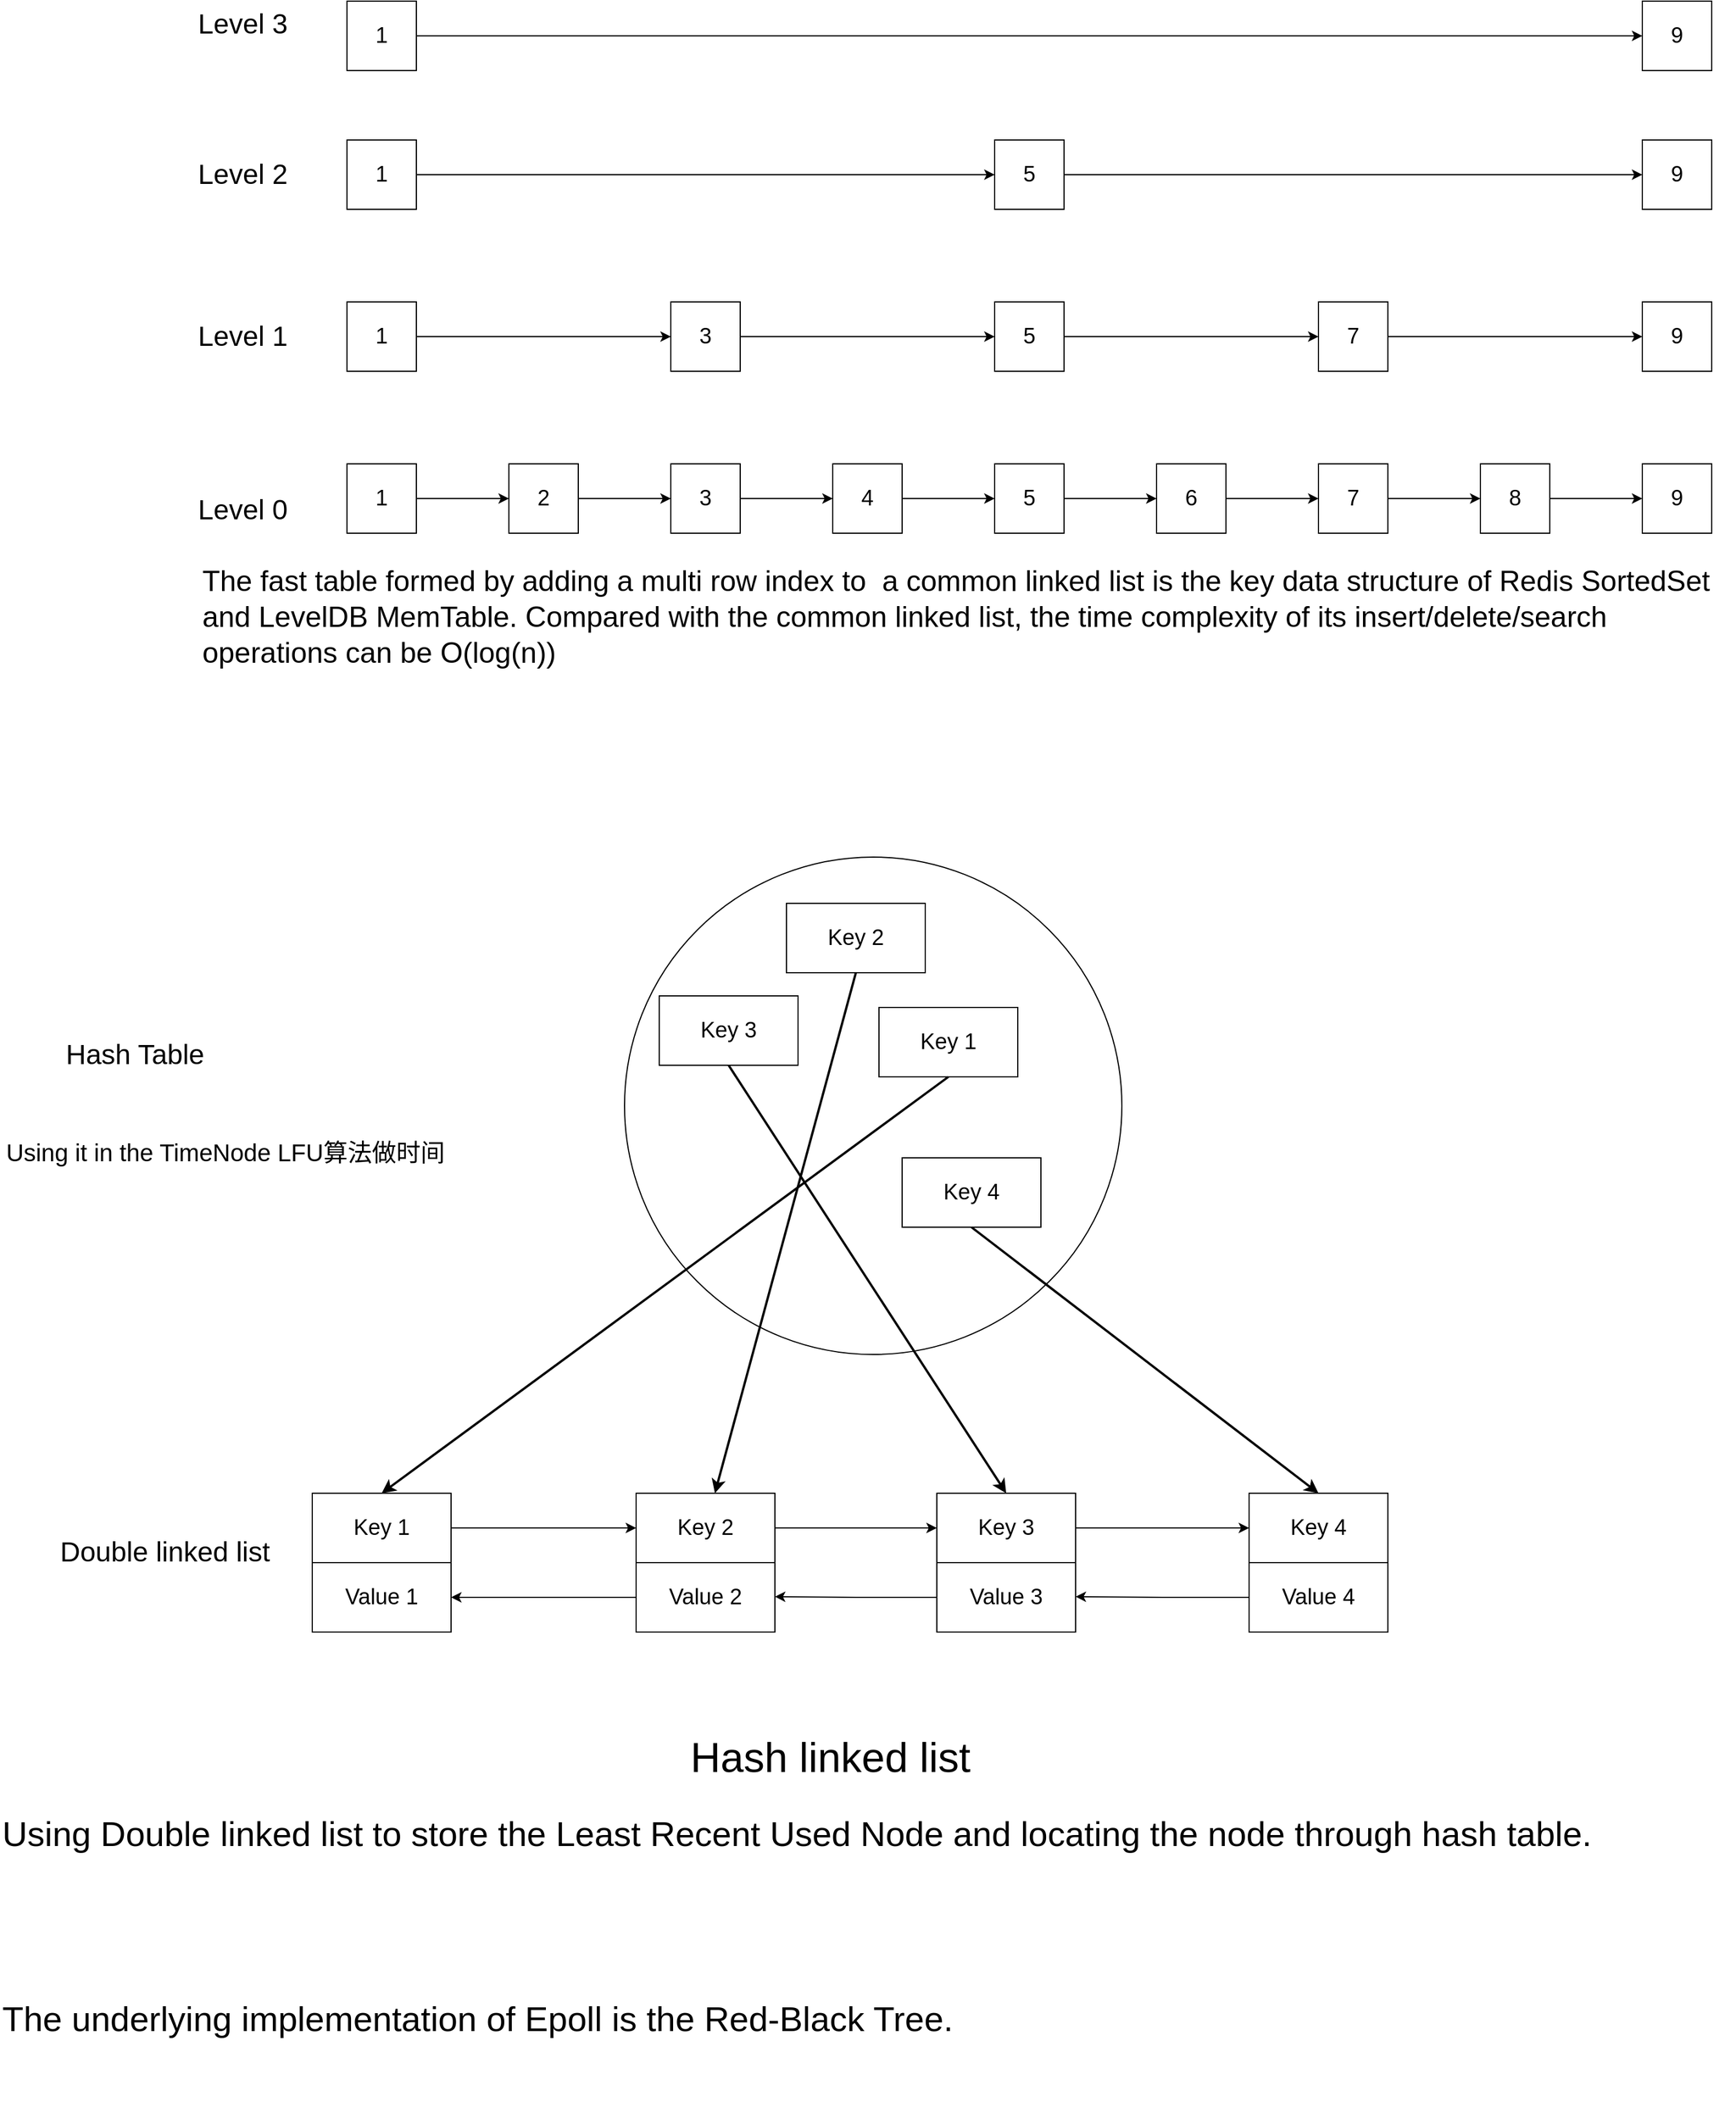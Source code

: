 <mxfile pages="2">
    <diagram id="7Fkj_M1Ov89pm0loDN_8" name="SkipList_Structure">
        <mxGraphModel dx="420" dy="262" grid="1" gridSize="10" guides="1" tooltips="1" connect="1" arrows="1" fold="1" page="1" pageScale="1" pageWidth="1654" pageHeight="2336" math="0" shadow="0">
            <root>
                <mxCell id="0"/>
                <mxCell id="1" parent="0"/>
                <mxCell id="zgUbbDwi3Y9D6a3XLcge-9" value="" style="edgeStyle=orthogonalEdgeStyle;rounded=0;orthogonalLoop=1;jettySize=auto;html=1;" parent="1" source="zgUbbDwi3Y9D6a3XLcge-1" target="zgUbbDwi3Y9D6a3XLcge-8" edge="1">
                    <mxGeometry relative="1" as="geometry"/>
                </mxCell>
                <mxCell id="zgUbbDwi3Y9D6a3XLcge-1" value="&lt;font style=&quot;font-size: 19px&quot;&gt;1&lt;/font&gt;" style="rounded=0;whiteSpace=wrap;html=1;" parent="1" vertex="1">
                    <mxGeometry x="490" y="460" width="60" height="60" as="geometry"/>
                </mxCell>
                <mxCell id="zgUbbDwi3Y9D6a3XLcge-11" value="" style="edgeStyle=orthogonalEdgeStyle;rounded=0;orthogonalLoop=1;jettySize=auto;html=1;" parent="1" source="zgUbbDwi3Y9D6a3XLcge-8" target="zgUbbDwi3Y9D6a3XLcge-10" edge="1">
                    <mxGeometry relative="1" as="geometry"/>
                </mxCell>
                <mxCell id="zgUbbDwi3Y9D6a3XLcge-8" value="&lt;font style=&quot;font-size: 19px&quot;&gt;2&lt;/font&gt;" style="rounded=0;whiteSpace=wrap;html=1;" parent="1" vertex="1">
                    <mxGeometry x="630" y="460" width="60" height="60" as="geometry"/>
                </mxCell>
                <mxCell id="zgUbbDwi3Y9D6a3XLcge-15" value="" style="edgeStyle=orthogonalEdgeStyle;rounded=0;orthogonalLoop=1;jettySize=auto;html=1;" parent="1" source="zgUbbDwi3Y9D6a3XLcge-10" target="zgUbbDwi3Y9D6a3XLcge-14" edge="1">
                    <mxGeometry relative="1" as="geometry"/>
                </mxCell>
                <mxCell id="zgUbbDwi3Y9D6a3XLcge-10" value="&lt;font style=&quot;font-size: 19px&quot;&gt;3&lt;/font&gt;" style="rounded=0;whiteSpace=wrap;html=1;" parent="1" vertex="1">
                    <mxGeometry x="770" y="460" width="60" height="60" as="geometry"/>
                </mxCell>
                <mxCell id="zgUbbDwi3Y9D6a3XLcge-17" value="" style="edgeStyle=orthogonalEdgeStyle;rounded=0;orthogonalLoop=1;jettySize=auto;html=1;" parent="1" source="zgUbbDwi3Y9D6a3XLcge-14" target="zgUbbDwi3Y9D6a3XLcge-16" edge="1">
                    <mxGeometry relative="1" as="geometry"/>
                </mxCell>
                <mxCell id="zgUbbDwi3Y9D6a3XLcge-14" value="&lt;font style=&quot;font-size: 19px&quot;&gt;4&lt;/font&gt;" style="rounded=0;whiteSpace=wrap;html=1;" parent="1" vertex="1">
                    <mxGeometry x="910" y="460" width="60" height="60" as="geometry"/>
                </mxCell>
                <mxCell id="zgUbbDwi3Y9D6a3XLcge-19" value="" style="edgeStyle=orthogonalEdgeStyle;rounded=0;orthogonalLoop=1;jettySize=auto;html=1;" parent="1" source="zgUbbDwi3Y9D6a3XLcge-16" target="zgUbbDwi3Y9D6a3XLcge-18" edge="1">
                    <mxGeometry relative="1" as="geometry"/>
                </mxCell>
                <mxCell id="zgUbbDwi3Y9D6a3XLcge-16" value="&lt;font style=&quot;font-size: 19px&quot;&gt;5&lt;/font&gt;" style="rounded=0;whiteSpace=wrap;html=1;" parent="1" vertex="1">
                    <mxGeometry x="1050" y="460" width="60" height="60" as="geometry"/>
                </mxCell>
                <mxCell id="zgUbbDwi3Y9D6a3XLcge-21" value="" style="edgeStyle=orthogonalEdgeStyle;rounded=0;orthogonalLoop=1;jettySize=auto;html=1;" parent="1" source="zgUbbDwi3Y9D6a3XLcge-18" target="zgUbbDwi3Y9D6a3XLcge-20" edge="1">
                    <mxGeometry relative="1" as="geometry"/>
                </mxCell>
                <mxCell id="zgUbbDwi3Y9D6a3XLcge-18" value="&lt;font style=&quot;font-size: 19px&quot;&gt;6&lt;/font&gt;" style="rounded=0;whiteSpace=wrap;html=1;" parent="1" vertex="1">
                    <mxGeometry x="1190" y="460" width="60" height="60" as="geometry"/>
                </mxCell>
                <mxCell id="zgUbbDwi3Y9D6a3XLcge-23" value="" style="edgeStyle=orthogonalEdgeStyle;rounded=0;orthogonalLoop=1;jettySize=auto;html=1;" parent="1" source="zgUbbDwi3Y9D6a3XLcge-20" target="zgUbbDwi3Y9D6a3XLcge-22" edge="1">
                    <mxGeometry relative="1" as="geometry"/>
                </mxCell>
                <mxCell id="zgUbbDwi3Y9D6a3XLcge-20" value="&lt;font style=&quot;font-size: 19px&quot;&gt;7&lt;/font&gt;" style="rounded=0;whiteSpace=wrap;html=1;" parent="1" vertex="1">
                    <mxGeometry x="1330" y="460" width="60" height="60" as="geometry"/>
                </mxCell>
                <mxCell id="zgUbbDwi3Y9D6a3XLcge-25" value="" style="edgeStyle=orthogonalEdgeStyle;rounded=0;orthogonalLoop=1;jettySize=auto;html=1;" parent="1" source="zgUbbDwi3Y9D6a3XLcge-22" target="zgUbbDwi3Y9D6a3XLcge-24" edge="1">
                    <mxGeometry relative="1" as="geometry"/>
                </mxCell>
                <mxCell id="zgUbbDwi3Y9D6a3XLcge-22" value="&lt;span style=&quot;font-size: 19px&quot;&gt;8&lt;/span&gt;" style="rounded=0;whiteSpace=wrap;html=1;" parent="1" vertex="1">
                    <mxGeometry x="1470" y="460" width="60" height="60" as="geometry"/>
                </mxCell>
                <mxCell id="zgUbbDwi3Y9D6a3XLcge-24" value="&lt;span style=&quot;font-size: 19px&quot;&gt;9&lt;/span&gt;" style="rounded=0;whiteSpace=wrap;html=1;" parent="1" vertex="1">
                    <mxGeometry x="1610" y="460" width="60" height="60" as="geometry"/>
                </mxCell>
                <mxCell id="zgUbbDwi3Y9D6a3XLcge-30" value="" style="edgeStyle=orthogonalEdgeStyle;rounded=0;orthogonalLoop=1;jettySize=auto;html=1;" parent="1" source="zgUbbDwi3Y9D6a3XLcge-31" target="zgUbbDwi3Y9D6a3XLcge-35" edge="1">
                    <mxGeometry relative="1" as="geometry">
                        <mxPoint x="630" y="350" as="targetPoint"/>
                    </mxGeometry>
                </mxCell>
                <mxCell id="zgUbbDwi3Y9D6a3XLcge-31" value="&lt;font style=&quot;font-size: 19px&quot;&gt;1&lt;/font&gt;" style="rounded=0;whiteSpace=wrap;html=1;" parent="1" vertex="1">
                    <mxGeometry x="490" y="320" width="60" height="60" as="geometry"/>
                </mxCell>
                <mxCell id="zgUbbDwi3Y9D6a3XLcge-34" value="" style="edgeStyle=orthogonalEdgeStyle;rounded=0;orthogonalLoop=1;jettySize=auto;html=1;" parent="1" source="zgUbbDwi3Y9D6a3XLcge-35" target="zgUbbDwi3Y9D6a3XLcge-39" edge="1">
                    <mxGeometry relative="1" as="geometry">
                        <mxPoint x="910.0" y="350" as="targetPoint"/>
                    </mxGeometry>
                </mxCell>
                <mxCell id="zgUbbDwi3Y9D6a3XLcge-35" value="&lt;font style=&quot;font-size: 19px&quot;&gt;3&lt;/font&gt;" style="rounded=0;whiteSpace=wrap;html=1;" parent="1" vertex="1">
                    <mxGeometry x="770" y="320" width="60" height="60" as="geometry"/>
                </mxCell>
                <mxCell id="zgUbbDwi3Y9D6a3XLcge-38" value="" style="edgeStyle=orthogonalEdgeStyle;rounded=0;orthogonalLoop=1;jettySize=auto;html=1;" parent="1" source="zgUbbDwi3Y9D6a3XLcge-39" target="zgUbbDwi3Y9D6a3XLcge-43" edge="1">
                    <mxGeometry relative="1" as="geometry">
                        <mxPoint x="1190.0" y="350" as="targetPoint"/>
                    </mxGeometry>
                </mxCell>
                <mxCell id="zgUbbDwi3Y9D6a3XLcge-39" value="&lt;font style=&quot;font-size: 19px&quot;&gt;5&lt;/font&gt;" style="rounded=0;whiteSpace=wrap;html=1;" parent="1" vertex="1">
                    <mxGeometry x="1050" y="320" width="60" height="60" as="geometry"/>
                </mxCell>
                <mxCell id="zgUbbDwi3Y9D6a3XLcge-42" value="" style="edgeStyle=orthogonalEdgeStyle;rounded=0;orthogonalLoop=1;jettySize=auto;html=1;" parent="1" source="zgUbbDwi3Y9D6a3XLcge-43" target="zgUbbDwi3Y9D6a3XLcge-47" edge="1">
                    <mxGeometry relative="1" as="geometry">
                        <mxPoint x="1470.0" y="350" as="targetPoint"/>
                    </mxGeometry>
                </mxCell>
                <mxCell id="zgUbbDwi3Y9D6a3XLcge-43" value="&lt;font style=&quot;font-size: 19px&quot;&gt;7&lt;/font&gt;" style="rounded=0;whiteSpace=wrap;html=1;" parent="1" vertex="1">
                    <mxGeometry x="1330" y="320" width="60" height="60" as="geometry"/>
                </mxCell>
                <mxCell id="zgUbbDwi3Y9D6a3XLcge-47" value="&lt;span style=&quot;font-size: 19px&quot;&gt;9&lt;/span&gt;" style="rounded=0;whiteSpace=wrap;html=1;" parent="1" vertex="1">
                    <mxGeometry x="1610" y="320" width="60" height="60" as="geometry"/>
                </mxCell>
                <mxCell id="zgUbbDwi3Y9D6a3XLcge-50" value="&lt;font style=&quot;font-size: 24px&quot;&gt;Level 0&lt;/font&gt;" style="text;html=1;strokeColor=none;fillColor=none;align=center;verticalAlign=middle;whiteSpace=wrap;rounded=0;" parent="1" vertex="1">
                    <mxGeometry x="360" y="490" width="80" height="20" as="geometry"/>
                </mxCell>
                <mxCell id="zgUbbDwi3Y9D6a3XLcge-51" value="&lt;font style=&quot;font-size: 24px&quot;&gt;Level 1&lt;/font&gt;" style="text;html=1;strokeColor=none;fillColor=none;align=center;verticalAlign=middle;whiteSpace=wrap;rounded=0;" parent="1" vertex="1">
                    <mxGeometry x="360" y="340" width="80" height="20" as="geometry"/>
                </mxCell>
                <mxCell id="zgUbbDwi3Y9D6a3XLcge-52" value="" style="edgeStyle=orthogonalEdgeStyle;rounded=0;orthogonalLoop=1;jettySize=auto;html=1;" parent="1" source="zgUbbDwi3Y9D6a3XLcge-53" target="zgUbbDwi3Y9D6a3XLcge-57" edge="1">
                    <mxGeometry relative="1" as="geometry">
                        <mxPoint x="770.0" y="210" as="targetPoint"/>
                    </mxGeometry>
                </mxCell>
                <mxCell id="zgUbbDwi3Y9D6a3XLcge-53" value="&lt;font style=&quot;font-size: 19px&quot;&gt;1&lt;/font&gt;" style="rounded=0;whiteSpace=wrap;html=1;" parent="1" vertex="1">
                    <mxGeometry x="490" y="180" width="60" height="60" as="geometry"/>
                </mxCell>
                <mxCell id="zgUbbDwi3Y9D6a3XLcge-56" value="" style="edgeStyle=orthogonalEdgeStyle;rounded=0;orthogonalLoop=1;jettySize=auto;html=1;" parent="1" source="zgUbbDwi3Y9D6a3XLcge-57" target="zgUbbDwi3Y9D6a3XLcge-60" edge="1">
                    <mxGeometry relative="1" as="geometry">
                        <mxPoint x="1330.0" y="210" as="targetPoint"/>
                    </mxGeometry>
                </mxCell>
                <mxCell id="zgUbbDwi3Y9D6a3XLcge-57" value="&lt;font style=&quot;font-size: 19px&quot;&gt;5&lt;/font&gt;" style="rounded=0;whiteSpace=wrap;html=1;" parent="1" vertex="1">
                    <mxGeometry x="1050" y="180" width="60" height="60" as="geometry"/>
                </mxCell>
                <mxCell id="zgUbbDwi3Y9D6a3XLcge-60" value="&lt;span style=&quot;font-size: 19px&quot;&gt;9&lt;/span&gt;" style="rounded=0;whiteSpace=wrap;html=1;" parent="1" vertex="1">
                    <mxGeometry x="1610" y="180" width="60" height="60" as="geometry"/>
                </mxCell>
                <mxCell id="zgUbbDwi3Y9D6a3XLcge-61" value="&lt;font style=&quot;font-size: 24px&quot;&gt;Level 2&lt;/font&gt;" style="text;html=1;strokeColor=none;fillColor=none;align=center;verticalAlign=middle;whiteSpace=wrap;rounded=0;" parent="1" vertex="1">
                    <mxGeometry x="360" y="200" width="80" height="20" as="geometry"/>
                </mxCell>
                <mxCell id="zgUbbDwi3Y9D6a3XLcge-62" value="&lt;font style=&quot;font-size: 24px&quot;&gt;Level 3&lt;/font&gt;" style="text;html=1;strokeColor=none;fillColor=none;align=center;verticalAlign=middle;whiteSpace=wrap;rounded=0;" parent="1" vertex="1">
                    <mxGeometry x="360" y="70" width="80" height="20" as="geometry"/>
                </mxCell>
                <mxCell id="zgUbbDwi3Y9D6a3XLcge-69" value="" style="edgeStyle=orthogonalEdgeStyle;rounded=0;orthogonalLoop=1;jettySize=auto;html=1;" parent="1" source="zgUbbDwi3Y9D6a3XLcge-70" target="zgUbbDwi3Y9D6a3XLcge-73" edge="1">
                    <mxGeometry relative="1" as="geometry">
                        <mxPoint x="1050.0" y="90" as="targetPoint"/>
                    </mxGeometry>
                </mxCell>
                <mxCell id="zgUbbDwi3Y9D6a3XLcge-70" value="&lt;font style=&quot;font-size: 19px&quot;&gt;1&lt;/font&gt;" style="rounded=0;whiteSpace=wrap;html=1;" parent="1" vertex="1">
                    <mxGeometry x="490" y="60" width="60" height="60" as="geometry"/>
                </mxCell>
                <mxCell id="zgUbbDwi3Y9D6a3XLcge-73" value="&lt;span style=&quot;font-size: 19px&quot;&gt;9&lt;/span&gt;" style="rounded=0;whiteSpace=wrap;html=1;" parent="1" vertex="1">
                    <mxGeometry x="1610" y="60" width="60" height="60" as="geometry"/>
                </mxCell>
                <mxCell id="zgUbbDwi3Y9D6a3XLcge-74" value="&lt;h1&gt;&lt;span style=&quot;font-size: 25px ; font-weight: normal&quot;&gt;The fast table&amp;nbsp;formed by adding a multi row index to&amp;nbsp; a common linked list is the key data structure of Redis SortedSet and LevelDB MemTable. Compared with the common linked list, the time complexity of its insert/delete/search operations can be O(log(n))&lt;/span&gt;&lt;/h1&gt;" style="text;html=1;strokeColor=none;fillColor=none;spacing=5;spacingTop=-20;whiteSpace=wrap;overflow=hidden;rounded=0;" parent="1" vertex="1">
                    <mxGeometry x="360" y="540" width="1330" height="110" as="geometry"/>
                </mxCell>
                <mxCell id="Hr5KSAseugsl0qGZsUtE-49" value="" style="ellipse;whiteSpace=wrap;html=1;aspect=fixed;" parent="1" vertex="1">
                    <mxGeometry x="730" y="800" width="430" height="430" as="geometry"/>
                </mxCell>
                <mxCell id="Hr5KSAseugsl0qGZsUtE-50" value="&lt;font style=&quot;font-size: 19px&quot;&gt;Key 1&lt;/font&gt;" style="rounded=0;whiteSpace=wrap;html=1;" parent="1" vertex="1">
                    <mxGeometry x="950" y="930" width="120" height="60" as="geometry"/>
                </mxCell>
                <mxCell id="Hr5KSAseugsl0qGZsUtE-51" value="&lt;font style=&quot;font-size: 19px&quot;&gt;Key 2&lt;/font&gt;" style="rounded=0;whiteSpace=wrap;html=1;" parent="1" vertex="1">
                    <mxGeometry x="870" y="840" width="120" height="60" as="geometry"/>
                </mxCell>
                <mxCell id="Hr5KSAseugsl0qGZsUtE-52" value="&lt;font style=&quot;font-size: 19px&quot;&gt;Key 3&lt;/font&gt;" style="rounded=0;whiteSpace=wrap;html=1;" parent="1" vertex="1">
                    <mxGeometry x="760" y="920" width="120" height="60" as="geometry"/>
                </mxCell>
                <mxCell id="Hr5KSAseugsl0qGZsUtE-53" value="&lt;font style=&quot;font-size: 19px&quot;&gt;Key 4&lt;/font&gt;" style="rounded=0;whiteSpace=wrap;html=1;" parent="1" vertex="1">
                    <mxGeometry x="970" y="1060" width="120" height="60" as="geometry"/>
                </mxCell>
                <mxCell id="Hr5KSAseugsl0qGZsUtE-56" value="" style="edgeStyle=orthogonalEdgeStyle;rounded=0;orthogonalLoop=1;jettySize=auto;html=1;entryX=0;entryY=0.5;entryDx=0;entryDy=0;" parent="1" source="Hr5KSAseugsl0qGZsUtE-57" target="Hr5KSAseugsl0qGZsUtE-60" edge="1">
                    <mxGeometry relative="1" as="geometry"/>
                </mxCell>
                <mxCell id="Hr5KSAseugsl0qGZsUtE-57" value="&lt;font style=&quot;font-size: 19px&quot;&gt;Key 1&lt;/font&gt;" style="rounded=0;whiteSpace=wrap;html=1;" parent="1" vertex="1">
                    <mxGeometry x="460" y="1350" width="120" height="60" as="geometry"/>
                </mxCell>
                <mxCell id="Hr5KSAseugsl0qGZsUtE-58" value="&lt;font style=&quot;font-size: 19px&quot;&gt;Value 1&lt;/font&gt;" style="rounded=0;whiteSpace=wrap;html=1;" parent="1" vertex="1">
                    <mxGeometry x="460" y="1410" width="120" height="60" as="geometry"/>
                </mxCell>
                <mxCell id="Hr5KSAseugsl0qGZsUtE-59" value="" style="edgeStyle=orthogonalEdgeStyle;rounded=0;orthogonalLoop=1;jettySize=auto;html=1;" parent="1" source="Hr5KSAseugsl0qGZsUtE-60" target="Hr5KSAseugsl0qGZsUtE-63" edge="1">
                    <mxGeometry relative="1" as="geometry"/>
                </mxCell>
                <mxCell id="Hr5KSAseugsl0qGZsUtE-60" value="&lt;font style=&quot;font-size: 19px&quot;&gt;Key 2&lt;/font&gt;" style="rounded=0;whiteSpace=wrap;html=1;" parent="1" vertex="1">
                    <mxGeometry x="740" y="1350" width="120" height="60" as="geometry"/>
                </mxCell>
                <mxCell id="Hr5KSAseugsl0qGZsUtE-61" value="&lt;font style=&quot;font-size: 19px&quot;&gt;Value 2&lt;/font&gt;" style="rounded=0;whiteSpace=wrap;html=1;" parent="1" vertex="1">
                    <mxGeometry x="740" y="1410" width="120" height="60" as="geometry"/>
                </mxCell>
                <mxCell id="Hr5KSAseugsl0qGZsUtE-62" value="" style="edgeStyle=orthogonalEdgeStyle;rounded=0;orthogonalLoop=1;jettySize=auto;html=1;entryX=0;entryY=0.5;entryDx=0;entryDy=0;" parent="1" source="Hr5KSAseugsl0qGZsUtE-63" target="Hr5KSAseugsl0qGZsUtE-65" edge="1">
                    <mxGeometry relative="1" as="geometry"/>
                </mxCell>
                <mxCell id="Hr5KSAseugsl0qGZsUtE-63" value="&lt;font style=&quot;font-size: 19px&quot;&gt;Key 3&lt;/font&gt;" style="rounded=0;whiteSpace=wrap;html=1;" parent="1" vertex="1">
                    <mxGeometry x="1000" y="1350" width="120" height="60" as="geometry"/>
                </mxCell>
                <mxCell id="Hr5KSAseugsl0qGZsUtE-64" value="&lt;font style=&quot;font-size: 19px&quot;&gt;Value 3&lt;/font&gt;" style="rounded=0;whiteSpace=wrap;html=1;" parent="1" vertex="1">
                    <mxGeometry x="1000" y="1410" width="120" height="60" as="geometry"/>
                </mxCell>
                <mxCell id="Hr5KSAseugsl0qGZsUtE-65" value="&lt;font style=&quot;font-size: 19px&quot;&gt;Key 4&lt;/font&gt;" style="rounded=0;whiteSpace=wrap;html=1;" parent="1" vertex="1">
                    <mxGeometry x="1270" y="1350" width="120" height="60" as="geometry"/>
                </mxCell>
                <mxCell id="Hr5KSAseugsl0qGZsUtE-66" value="&lt;font style=&quot;font-size: 19px&quot;&gt;Value 4&lt;/font&gt;" style="rounded=0;whiteSpace=wrap;html=1;" parent="1" vertex="1">
                    <mxGeometry x="1270" y="1410" width="120" height="60" as="geometry"/>
                </mxCell>
                <mxCell id="Hr5KSAseugsl0qGZsUtE-67" value="" style="edgeStyle=orthogonalEdgeStyle;rounded=0;orthogonalLoop=1;jettySize=auto;html=1;entryX=1;entryY=0.5;entryDx=0;entryDy=0;exitX=0;exitY=0.5;exitDx=0;exitDy=0;" parent="1" source="Hr5KSAseugsl0qGZsUtE-61" target="Hr5KSAseugsl0qGZsUtE-58" edge="1">
                    <mxGeometry relative="1" as="geometry">
                        <mxPoint x="720" y="1570" as="sourcePoint"/>
                        <mxPoint x="880.0" y="1570" as="targetPoint"/>
                    </mxGeometry>
                </mxCell>
                <mxCell id="Hr5KSAseugsl0qGZsUtE-68" value="" style="edgeStyle=orthogonalEdgeStyle;rounded=0;orthogonalLoop=1;jettySize=auto;html=1;entryX=1;entryY=0.5;entryDx=0;entryDy=0;exitX=0;exitY=0.5;exitDx=0;exitDy=0;" parent="1" source="Hr5KSAseugsl0qGZsUtE-64" edge="1">
                    <mxGeometry relative="1" as="geometry">
                        <mxPoint x="1020.0" y="1439.41" as="sourcePoint"/>
                        <mxPoint x="860.0" y="1439.41" as="targetPoint"/>
                    </mxGeometry>
                </mxCell>
                <mxCell id="Hr5KSAseugsl0qGZsUtE-69" value="" style="edgeStyle=orthogonalEdgeStyle;rounded=0;orthogonalLoop=1;jettySize=auto;html=1;entryX=1;entryY=0.5;entryDx=0;entryDy=0;exitX=0;exitY=0.5;exitDx=0;exitDy=0;" parent="1" source="Hr5KSAseugsl0qGZsUtE-66" edge="1">
                    <mxGeometry relative="1" as="geometry">
                        <mxPoint x="1260" y="1439" as="sourcePoint"/>
                        <mxPoint x="1120.0" y="1439.41" as="targetPoint"/>
                    </mxGeometry>
                </mxCell>
                <mxCell id="Hr5KSAseugsl0qGZsUtE-70" value="&lt;font style=&quot;font-size: 24px&quot;&gt;Double linked list&lt;/font&gt;" style="text;whiteSpace=wrap;html=1;" parent="1" vertex="1">
                    <mxGeometry x="240" y="1380" width="210" height="50" as="geometry"/>
                </mxCell>
                <mxCell id="Hr5KSAseugsl0qGZsUtE-71" value="" style="endArrow=classic;html=1;entryX=0.5;entryY=0;entryDx=0;entryDy=0;exitX=0.5;exitY=1;exitDx=0;exitDy=0;strokeWidth=2;" parent="1" source="Hr5KSAseugsl0qGZsUtE-50" target="Hr5KSAseugsl0qGZsUtE-57" edge="1">
                    <mxGeometry width="50" height="50" relative="1" as="geometry">
                        <mxPoint x="500" y="1015" as="sourcePoint"/>
                        <mxPoint x="1110" y="1180" as="targetPoint"/>
                    </mxGeometry>
                </mxCell>
                <mxCell id="Hr5KSAseugsl0qGZsUtE-76" value="" style="endArrow=classic;html=1;exitX=0.5;exitY=1;exitDx=0;exitDy=0;strokeWidth=2;" parent="1" source="Hr5KSAseugsl0qGZsUtE-51" target="Hr5KSAseugsl0qGZsUtE-60" edge="1">
                    <mxGeometry width="50" height="50" relative="1" as="geometry">
                        <mxPoint x="1060" y="1230" as="sourcePoint"/>
                        <mxPoint x="1110" y="1180" as="targetPoint"/>
                    </mxGeometry>
                </mxCell>
                <mxCell id="Hr5KSAseugsl0qGZsUtE-77" value="" style="endArrow=classic;html=1;exitX=0.5;exitY=1;exitDx=0;exitDy=0;entryX=0.5;entryY=0;entryDx=0;entryDy=0;strokeWidth=2;" parent="1" source="Hr5KSAseugsl0qGZsUtE-52" target="Hr5KSAseugsl0qGZsUtE-63" edge="1">
                    <mxGeometry width="50" height="50" relative="1" as="geometry">
                        <mxPoint x="1352.22" y="1100" as="sourcePoint"/>
                        <mxPoint x="1307.776" y="1340" as="targetPoint"/>
                    </mxGeometry>
                </mxCell>
                <mxCell id="Hr5KSAseugsl0qGZsUtE-78" value="" style="endArrow=classic;html=1;exitX=0.5;exitY=1;exitDx=0;exitDy=0;entryX=0.5;entryY=0;entryDx=0;entryDy=0;strokeWidth=2;" parent="1" source="Hr5KSAseugsl0qGZsUtE-53" target="Hr5KSAseugsl0qGZsUtE-65" edge="1">
                    <mxGeometry width="50" height="50" relative="1" as="geometry">
                        <mxPoint x="1060" y="1230" as="sourcePoint"/>
                        <mxPoint x="1110" y="1180" as="targetPoint"/>
                    </mxGeometry>
                </mxCell>
                <mxCell id="Hr5KSAseugsl0qGZsUtE-79" value="&lt;font style=&quot;font-size: 24px&quot;&gt;Hash Table&lt;/font&gt;" style="text;whiteSpace=wrap;html=1;" parent="1" vertex="1">
                    <mxGeometry x="245" y="950" width="310" height="50" as="geometry"/>
                </mxCell>
                <mxCell id="Hr5KSAseugsl0qGZsUtE-80" value="&lt;span style=&quot;font-size: 36px&quot;&gt;Hash linked list&lt;br&gt;&lt;/span&gt;" style="text;whiteSpace=wrap;html=1;" parent="1" vertex="1">
                    <mxGeometry x="785" y="1550" width="290" height="50" as="geometry"/>
                </mxCell>
                <mxCell id="Hr5KSAseugsl0qGZsUtE-81" value="&lt;font style=&quot;font-size: 30px&quot;&gt;Using Double linked list to store the Least Recent Used Node and locating the node through hash table.&lt;/font&gt;" style="text;whiteSpace=wrap;html=1;" parent="1" vertex="1">
                    <mxGeometry x="190" y="1620" width="1410" height="110" as="geometry"/>
                </mxCell>
                <mxCell id="seoBMSwjAouVl_4rgA2--1" value="&lt;span style=&quot;font-size: 30px&quot;&gt;The underlying implementation of Epoll is the Red-Black Tree.&lt;/span&gt;" style="text;whiteSpace=wrap;html=1;" parent="1" vertex="1">
                    <mxGeometry x="190" y="1780" width="1410" height="110" as="geometry"/>
                </mxCell>
                <mxCell id="eTyxEzj5VXjDmlqPO_ic-6" value="&lt;font style=&quot;font-size: 21px&quot;&gt;Using it in the TimeNode LFU算法做时间&lt;/font&gt;" style="text;html=1;strokeColor=none;fillColor=none;align=center;verticalAlign=middle;whiteSpace=wrap;rounded=0;" parent="1" vertex="1">
                    <mxGeometry x="190" y="1030" width="390" height="50" as="geometry"/>
                </mxCell>
            </root>
        </mxGraphModel>
    </diagram>
    <diagram id="I_nrCJZ88meiwJqfYkSm" name="HTTP_State_machine">
        <mxGraphModel dx="2013" dy="2023" grid="1" gridSize="10" guides="1" tooltips="1" connect="1" arrows="1" fold="1" page="1" pageScale="1" pageWidth="850" pageHeight="1100" math="0" shadow="0">
            <root>
                <mxCell id="trrRfsrMK0szwVsmX6ZU-0"/>
                <mxCell id="trrRfsrMK0szwVsmX6ZU-1" parent="trrRfsrMK0szwVsmX6ZU-0"/>
                <mxCell id="trrRfsrMK0szwVsmX6ZU-119" value="" style="rounded=0;whiteSpace=wrap;html=1;fontSize=24;fillColor=none;strokeWidth=4;" parent="trrRfsrMK0szwVsmX6ZU-1" vertex="1">
                    <mxGeometry x="110" y="-230" width="2060" height="752.12" as="geometry"/>
                </mxCell>
                <mxCell id="trrRfsrMK0szwVsmX6ZU-66" style="edgeStyle=none;html=1;exitX=0.5;exitY=0;exitDx=0;exitDy=0;entryX=0.5;entryY=1;entryDx=0;entryDy=0;fontSize=24;strokeWidth=2;" parent="trrRfsrMK0szwVsmX6ZU-1" source="trrRfsrMK0szwVsmX6ZU-14" target="trrRfsrMK0szwVsmX6ZU-65" edge="1">
                    <mxGeometry relative="1" as="geometry"/>
                </mxCell>
                <mxCell id="trrRfsrMK0szwVsmX6ZU-14" value="" style="rounded=0;whiteSpace=wrap;html=1;fontSize=18;fillColor=none;strokeWidth=4;" parent="trrRfsrMK0szwVsmX6ZU-1" vertex="1">
                    <mxGeometry x="140" y="210" width="570" height="290" as="geometry"/>
                </mxCell>
                <mxCell id="trrRfsrMK0szwVsmX6ZU-6" style="edgeStyle=none;html=1;exitX=0.75;exitY=1;exitDx=0;exitDy=0;entryX=0.75;entryY=0;entryDx=0;entryDy=0;fontSize=18;" parent="trrRfsrMK0szwVsmX6ZU-1" source="trrRfsrMK0szwVsmX6ZU-2" target="trrRfsrMK0szwVsmX6ZU-3" edge="1">
                    <mxGeometry relative="1" as="geometry"/>
                </mxCell>
                <mxCell id="trrRfsrMK0szwVsmX6ZU-10" value="" style="edgeStyle=none;html=1;fontSize=18;" parent="trrRfsrMK0szwVsmX6ZU-1" source="trrRfsrMK0szwVsmX6ZU-2" target="trrRfsrMK0szwVsmX6ZU-9" edge="1">
                    <mxGeometry relative="1" as="geometry"/>
                </mxCell>
                <mxCell id="trrRfsrMK0szwVsmX6ZU-2" value="&lt;font style=&quot;font-size: 18px&quot;&gt;LINE_OPEN&lt;/font&gt;" style="rounded=1;whiteSpace=wrap;html=1;fillColor=#99CCFF;" parent="trrRfsrMK0szwVsmX6ZU-1" vertex="1">
                    <mxGeometry x="210" y="230" width="120" height="60" as="geometry"/>
                </mxCell>
                <mxCell id="trrRfsrMK0szwVsmX6ZU-5" style="edgeStyle=none;html=1;exitX=0.25;exitY=0;exitDx=0;exitDy=0;entryX=0.25;entryY=1;entryDx=0;entryDy=0;fontSize=18;" parent="trrRfsrMK0szwVsmX6ZU-1" source="trrRfsrMK0szwVsmX6ZU-3" target="trrRfsrMK0szwVsmX6ZU-2" edge="1">
                    <mxGeometry relative="1" as="geometry"/>
                </mxCell>
                <mxCell id="trrRfsrMK0szwVsmX6ZU-3" value="&lt;font style=&quot;font-size: 18px&quot;&gt;LINE_OK&lt;/font&gt;" style="rounded=1;whiteSpace=wrap;html=1;fillColor=#66CC00;" parent="trrRfsrMK0szwVsmX6ZU-1" vertex="1">
                    <mxGeometry x="210" y="430" width="120" height="60" as="geometry"/>
                </mxCell>
                <mxCell id="trrRfsrMK0szwVsmX6ZU-7" value="Reading the char&lt;br&gt;of &quot;\r\n&quot;&amp;nbsp;" style="text;html=1;strokeColor=none;fillColor=none;align=center;verticalAlign=middle;whiteSpace=wrap;rounded=0;fontSize=18;" parent="trrRfsrMK0szwVsmX6ZU-1" vertex="1">
                    <mxGeometry x="160" y="320" width="70" height="80" as="geometry"/>
                </mxCell>
                <mxCell id="trrRfsrMK0szwVsmX6ZU-8" value="Getting&amp;nbsp; new&amp;nbsp;&lt;br&gt;request data" style="text;html=1;strokeColor=none;fillColor=none;align=center;verticalAlign=middle;whiteSpace=wrap;rounded=0;fontSize=18;" parent="trrRfsrMK0szwVsmX6ZU-1" vertex="1">
                    <mxGeometry x="310" y="320" width="110" height="80" as="geometry"/>
                </mxCell>
                <mxCell id="trrRfsrMK0szwVsmX6ZU-9" value="&lt;font style=&quot;font-size: 18px&quot;&gt;LINE_BAD&lt;/font&gt;" style="rounded=1;whiteSpace=wrap;html=1;fillColor=#FF9999;" parent="trrRfsrMK0szwVsmX6ZU-1" vertex="1">
                    <mxGeometry x="540" y="230" width="120" height="60" as="geometry"/>
                </mxCell>
                <mxCell id="trrRfsrMK0szwVsmX6ZU-11" value="Message syntax error" style="text;html=1;strokeColor=none;fillColor=none;align=center;verticalAlign=middle;whiteSpace=wrap;rounded=0;fontSize=18;" parent="trrRfsrMK0szwVsmX6ZU-1" vertex="1">
                    <mxGeometry x="350" y="220" width="160" height="80" as="geometry"/>
                </mxCell>
                <mxCell id="trrRfsrMK0szwVsmX6ZU-13" value="Slave State Machine" style="text;html=1;strokeColor=none;fillColor=none;align=center;verticalAlign=middle;whiteSpace=wrap;rounded=0;fontSize=18;" parent="trrRfsrMK0szwVsmX6ZU-1" vertex="1">
                    <mxGeometry x="500" y="370" width="210" height="80" as="geometry"/>
                </mxCell>
                <mxCell id="trrRfsrMK0szwVsmX6ZU-87" style="edgeStyle=none;html=1;exitX=0.75;exitY=1;exitDx=0;exitDy=0;entryX=0.25;entryY=0;entryDx=0;entryDy=0;fontSize=24;strokeWidth=2;" parent="trrRfsrMK0szwVsmX6ZU-1" source="trrRfsrMK0szwVsmX6ZU-65" target="trrRfsrMK0szwVsmX6ZU-86" edge="1">
                    <mxGeometry relative="1" as="geometry"/>
                </mxCell>
                <mxCell id="trrRfsrMK0szwVsmX6ZU-65" value="&lt;font style=&quot;font-size: 24px&quot;&gt;CHECK_STATE_REQUESTLINE&lt;/font&gt;" style="rounded=1;whiteSpace=wrap;html=1;fillColor=#66CC00;" parent="trrRfsrMK0szwVsmX6ZU-1" vertex="1">
                    <mxGeometry x="230" y="-150" width="390" height="100.21" as="geometry"/>
                </mxCell>
                <mxCell id="trrRfsrMK0szwVsmX6ZU-67" value="&lt;font style=&quot;font-size: 24px&quot;&gt;LINE_OK&lt;/font&gt;" style="text;html=1;strokeColor=none;fillColor=none;align=center;verticalAlign=middle;whiteSpace=wrap;rounded=0;fontSize=18;" parent="trrRfsrMK0szwVsmX6ZU-1" vertex="1">
                    <mxGeometry x="410" y="140" width="160" height="80" as="geometry"/>
                </mxCell>
                <mxCell id="trrRfsrMK0szwVsmX6ZU-68" value="&lt;span style=&quot;font-size: 24px&quot;&gt;Getting a line of data&lt;/span&gt;" style="text;html=1;strokeColor=none;fillColor=none;align=center;verticalAlign=middle;whiteSpace=wrap;rounded=0;fontSize=18;" parent="trrRfsrMK0szwVsmX6ZU-1" vertex="1">
                    <mxGeometry x="265" y="130" width="160" height="80" as="geometry"/>
                </mxCell>
                <mxCell id="trrRfsrMK0szwVsmX6ZU-69" style="edgeStyle=none;html=1;exitX=0.5;exitY=0;exitDx=0;exitDy=0;entryX=0.5;entryY=1;entryDx=0;entryDy=0;fontSize=24;strokeWidth=2;" parent="trrRfsrMK0szwVsmX6ZU-1" source="trrRfsrMK0szwVsmX6ZU-70" target="trrRfsrMK0szwVsmX6ZU-82" edge="1">
                    <mxGeometry relative="1" as="geometry"/>
                </mxCell>
                <mxCell id="trrRfsrMK0szwVsmX6ZU-70" value="" style="rounded=0;whiteSpace=wrap;html=1;fontSize=18;fillColor=none;strokeWidth=4;" parent="trrRfsrMK0szwVsmX6ZU-1" vertex="1">
                    <mxGeometry x="780" y="210" width="570" height="290" as="geometry"/>
                </mxCell>
                <mxCell id="trrRfsrMK0szwVsmX6ZU-71" style="edgeStyle=none;html=1;exitX=0.75;exitY=1;exitDx=0;exitDy=0;entryX=0.75;entryY=0;entryDx=0;entryDy=0;fontSize=18;" parent="trrRfsrMK0szwVsmX6ZU-1" source="trrRfsrMK0szwVsmX6ZU-73" target="trrRfsrMK0szwVsmX6ZU-75" edge="1">
                    <mxGeometry relative="1" as="geometry"/>
                </mxCell>
                <mxCell id="trrRfsrMK0szwVsmX6ZU-72" value="" style="edgeStyle=none;html=1;fontSize=18;" parent="trrRfsrMK0szwVsmX6ZU-1" source="trrRfsrMK0szwVsmX6ZU-73" target="trrRfsrMK0szwVsmX6ZU-78" edge="1">
                    <mxGeometry relative="1" as="geometry"/>
                </mxCell>
                <mxCell id="trrRfsrMK0szwVsmX6ZU-73" value="&lt;font style=&quot;font-size: 18px&quot;&gt;LINE_OPEN&lt;/font&gt;" style="rounded=1;whiteSpace=wrap;html=1;fillColor=#99CCFF;" parent="trrRfsrMK0szwVsmX6ZU-1" vertex="1">
                    <mxGeometry x="850" y="230" width="120" height="60" as="geometry"/>
                </mxCell>
                <mxCell id="trrRfsrMK0szwVsmX6ZU-74" style="edgeStyle=none;html=1;exitX=0.25;exitY=0;exitDx=0;exitDy=0;entryX=0.25;entryY=1;entryDx=0;entryDy=0;fontSize=18;" parent="trrRfsrMK0szwVsmX6ZU-1" source="trrRfsrMK0szwVsmX6ZU-75" target="trrRfsrMK0szwVsmX6ZU-73" edge="1">
                    <mxGeometry relative="1" as="geometry"/>
                </mxCell>
                <mxCell id="trrRfsrMK0szwVsmX6ZU-75" value="&lt;font style=&quot;font-size: 18px&quot;&gt;LINE_OK&lt;/font&gt;" style="rounded=1;whiteSpace=wrap;html=1;fillColor=#66CC00;" parent="trrRfsrMK0szwVsmX6ZU-1" vertex="1">
                    <mxGeometry x="850" y="430" width="120" height="60" as="geometry"/>
                </mxCell>
                <mxCell id="trrRfsrMK0szwVsmX6ZU-76" value="Reading the char&lt;br&gt;of &quot;\r\n&quot;&amp;nbsp;" style="text;html=1;strokeColor=none;fillColor=none;align=center;verticalAlign=middle;whiteSpace=wrap;rounded=0;fontSize=18;" parent="trrRfsrMK0szwVsmX6ZU-1" vertex="1">
                    <mxGeometry x="800" y="320" width="70" height="80" as="geometry"/>
                </mxCell>
                <mxCell id="trrRfsrMK0szwVsmX6ZU-77" value="Getting&amp;nbsp; new&amp;nbsp;&lt;br&gt;request data" style="text;html=1;strokeColor=none;fillColor=none;align=center;verticalAlign=middle;whiteSpace=wrap;rounded=0;fontSize=18;" parent="trrRfsrMK0szwVsmX6ZU-1" vertex="1">
                    <mxGeometry x="950" y="320" width="110" height="80" as="geometry"/>
                </mxCell>
                <mxCell id="trrRfsrMK0szwVsmX6ZU-78" value="&lt;font style=&quot;font-size: 18px&quot;&gt;LINE_BAD&lt;/font&gt;" style="rounded=1;whiteSpace=wrap;html=1;fillColor=#FF9999;" parent="trrRfsrMK0szwVsmX6ZU-1" vertex="1">
                    <mxGeometry x="1180" y="230" width="120" height="60" as="geometry"/>
                </mxCell>
                <mxCell id="trrRfsrMK0szwVsmX6ZU-79" value="Message syntax error" style="text;html=1;strokeColor=none;fillColor=none;align=center;verticalAlign=middle;whiteSpace=wrap;rounded=0;fontSize=18;" parent="trrRfsrMK0szwVsmX6ZU-1" vertex="1">
                    <mxGeometry x="990" y="220" width="160" height="80" as="geometry"/>
                </mxCell>
                <mxCell id="trrRfsrMK0szwVsmX6ZU-80" value="&lt;font style=&quot;font-size: 24px&quot;&gt;parse_line()&lt;/font&gt;" style="rounded=1;whiteSpace=wrap;html=1;fillColor=#999999;" parent="trrRfsrMK0szwVsmX6ZU-1" vertex="1">
                    <mxGeometry x="1140" y="430" width="190" height="60" as="geometry"/>
                </mxCell>
                <mxCell id="trrRfsrMK0szwVsmX6ZU-81" value="Slave State Machine" style="text;html=1;strokeColor=none;fillColor=none;align=center;verticalAlign=middle;whiteSpace=wrap;rounded=0;fontSize=18;" parent="trrRfsrMK0szwVsmX6ZU-1" vertex="1">
                    <mxGeometry x="1140" y="370" width="210" height="80" as="geometry"/>
                </mxCell>
                <mxCell id="trrRfsrMK0szwVsmX6ZU-88" style="edgeStyle=none;html=1;exitX=0.25;exitY=1;exitDx=0;exitDy=0;entryX=0.75;entryY=0;entryDx=0;entryDy=0;fontSize=24;strokeWidth=2;" parent="trrRfsrMK0szwVsmX6ZU-1" source="trrRfsrMK0szwVsmX6ZU-82" target="trrRfsrMK0szwVsmX6ZU-86" edge="1">
                    <mxGeometry relative="1" as="geometry"/>
                </mxCell>
                <mxCell id="trrRfsrMK0szwVsmX6ZU-113" style="edgeStyle=none;html=1;exitX=0.75;exitY=1;exitDx=0;exitDy=0;entryX=0.25;entryY=0;entryDx=0;entryDy=0;fontSize=24;strokeWidth=2;" parent="trrRfsrMK0szwVsmX6ZU-1" source="trrRfsrMK0szwVsmX6ZU-82" target="trrRfsrMK0szwVsmX6ZU-111" edge="1">
                    <mxGeometry relative="1" as="geometry"/>
                </mxCell>
                <mxCell id="trrRfsrMK0szwVsmX6ZU-82" value="&lt;span style=&quot;font-size: 24px&quot;&gt;CHECK_STATE_HEADER&lt;/span&gt;" style="rounded=1;whiteSpace=wrap;html=1;fillColor=#99CCFF;" parent="trrRfsrMK0szwVsmX6ZU-1" vertex="1">
                    <mxGeometry x="870" y="-150" width="390" height="100.21" as="geometry"/>
                </mxCell>
                <mxCell id="trrRfsrMK0szwVsmX6ZU-83" value="&lt;font style=&quot;font-size: 24px&quot;&gt;LINE_OK&lt;/font&gt;" style="text;html=1;strokeColor=none;fillColor=none;align=center;verticalAlign=middle;whiteSpace=wrap;rounded=0;fontSize=18;" parent="trrRfsrMK0szwVsmX6ZU-1" vertex="1">
                    <mxGeometry x="1080" y="130" width="160" height="80" as="geometry"/>
                </mxCell>
                <mxCell id="trrRfsrMK0szwVsmX6ZU-84" value="&lt;span style=&quot;font-size: 24px&quot;&gt;Getting a line of data&lt;/span&gt;" style="text;html=1;strokeColor=none;fillColor=none;align=center;verticalAlign=middle;whiteSpace=wrap;rounded=0;fontSize=18;" parent="trrRfsrMK0szwVsmX6ZU-1" vertex="1">
                    <mxGeometry x="890" y="130" width="160" height="80" as="geometry"/>
                </mxCell>
                <mxCell id="trrRfsrMK0szwVsmX6ZU-85" value="&lt;font style=&quot;font-size: 24px&quot;&gt;parse_line()&lt;/font&gt;" style="rounded=1;whiteSpace=wrap;html=1;fillColor=#999999;" parent="trrRfsrMK0szwVsmX6ZU-1" vertex="1">
                    <mxGeometry x="500" y="430" width="190" height="60" as="geometry"/>
                </mxCell>
                <mxCell id="trrRfsrMK0szwVsmX6ZU-86" value="&lt;span style=&quot;font-size: 24px&quot;&gt;parase_request_line()&lt;/span&gt;" style="rounded=1;whiteSpace=wrap;html=1;fillColor=#FF8000;" parent="trrRfsrMK0szwVsmX6ZU-1" vertex="1">
                    <mxGeometry x="600" y="80" width="260" height="60" as="geometry"/>
                </mxCell>
                <mxCell id="trrRfsrMK0szwVsmX6ZU-90" value="&lt;div&gt;&lt;br&gt;&lt;/div&gt;&lt;div&gt;&lt;br&gt;&lt;/div&gt;&lt;div&gt;Parsing request lines&lt;/div&gt;&lt;div&gt;&lt;br&gt;&lt;/div&gt;" style="text;html=1;strokeColor=none;fillColor=none;align=center;verticalAlign=middle;whiteSpace=wrap;rounded=0;fontSize=24;" parent="trrRfsrMK0szwVsmX6ZU-1" vertex="1">
                    <mxGeometry x="460" y="-40" width="190" height="100" as="geometry"/>
                </mxCell>
                <mxCell id="trrRfsrMK0szwVsmX6ZU-92" value="&lt;div&gt;&lt;br&gt;&lt;/div&gt;&lt;div&gt;&lt;br&gt;&lt;/div&gt;&lt;div&gt;Parsing Over&lt;/div&gt;&lt;div&gt;&lt;br&gt;&lt;/div&gt;" style="text;html=1;strokeColor=none;fillColor=none;align=center;verticalAlign=middle;whiteSpace=wrap;rounded=0;fontSize=24;" parent="trrRfsrMK0szwVsmX6ZU-1" vertex="1">
                    <mxGeometry x="770" y="-49.79" width="190" height="100" as="geometry"/>
                </mxCell>
                <mxCell id="trrRfsrMK0szwVsmX6ZU-94" style="edgeStyle=none;html=1;exitX=0.5;exitY=0;exitDx=0;exitDy=0;entryX=0.5;entryY=1;entryDx=0;entryDy=0;fontSize=24;strokeWidth=2;" parent="trrRfsrMK0szwVsmX6ZU-1" source="trrRfsrMK0szwVsmX6ZU-95" target="trrRfsrMK0szwVsmX6ZU-108" edge="1">
                    <mxGeometry relative="1" as="geometry"/>
                </mxCell>
                <mxCell id="trrRfsrMK0szwVsmX6ZU-95" value="" style="rounded=0;whiteSpace=wrap;html=1;fontSize=18;fillColor=none;strokeWidth=4;" parent="trrRfsrMK0szwVsmX6ZU-1" vertex="1">
                    <mxGeometry x="1420" y="212" width="570" height="290" as="geometry"/>
                </mxCell>
                <mxCell id="trrRfsrMK0szwVsmX6ZU-96" style="edgeStyle=none;html=1;exitX=0.75;exitY=1;exitDx=0;exitDy=0;entryX=0.75;entryY=0;entryDx=0;entryDy=0;fontSize=18;" parent="trrRfsrMK0szwVsmX6ZU-1" source="trrRfsrMK0szwVsmX6ZU-98" target="trrRfsrMK0szwVsmX6ZU-100" edge="1">
                    <mxGeometry relative="1" as="geometry"/>
                </mxCell>
                <mxCell id="trrRfsrMK0szwVsmX6ZU-97" value="" style="edgeStyle=none;html=1;fontSize=18;" parent="trrRfsrMK0szwVsmX6ZU-1" source="trrRfsrMK0szwVsmX6ZU-98" target="trrRfsrMK0szwVsmX6ZU-103" edge="1">
                    <mxGeometry relative="1" as="geometry"/>
                </mxCell>
                <mxCell id="trrRfsrMK0szwVsmX6ZU-98" value="&lt;font style=&quot;font-size: 18px&quot;&gt;LINE_OPEN&lt;/font&gt;" style="rounded=1;whiteSpace=wrap;html=1;fillColor=#99CCFF;" parent="trrRfsrMK0szwVsmX6ZU-1" vertex="1">
                    <mxGeometry x="1490" y="232" width="120" height="60" as="geometry"/>
                </mxCell>
                <mxCell id="trrRfsrMK0szwVsmX6ZU-99" style="edgeStyle=none;html=1;exitX=0.25;exitY=0;exitDx=0;exitDy=0;entryX=0.25;entryY=1;entryDx=0;entryDy=0;fontSize=18;" parent="trrRfsrMK0szwVsmX6ZU-1" source="trrRfsrMK0szwVsmX6ZU-100" target="trrRfsrMK0szwVsmX6ZU-98" edge="1">
                    <mxGeometry relative="1" as="geometry"/>
                </mxCell>
                <mxCell id="trrRfsrMK0szwVsmX6ZU-100" value="&lt;font style=&quot;font-size: 18px&quot;&gt;LINE_OK&lt;/font&gt;" style="rounded=1;whiteSpace=wrap;html=1;fillColor=#66CC00;" parent="trrRfsrMK0szwVsmX6ZU-1" vertex="1">
                    <mxGeometry x="1490" y="432" width="120" height="60" as="geometry"/>
                </mxCell>
                <mxCell id="trrRfsrMK0szwVsmX6ZU-101" value="Reading the char&lt;br&gt;of &quot;\r\n&quot;&amp;nbsp;" style="text;html=1;strokeColor=none;fillColor=none;align=center;verticalAlign=middle;whiteSpace=wrap;rounded=0;fontSize=18;" parent="trrRfsrMK0szwVsmX6ZU-1" vertex="1">
                    <mxGeometry x="1440" y="322" width="70" height="80" as="geometry"/>
                </mxCell>
                <mxCell id="trrRfsrMK0szwVsmX6ZU-102" value="Getting&amp;nbsp; new&amp;nbsp;&lt;br&gt;request data" style="text;html=1;strokeColor=none;fillColor=none;align=center;verticalAlign=middle;whiteSpace=wrap;rounded=0;fontSize=18;" parent="trrRfsrMK0szwVsmX6ZU-1" vertex="1">
                    <mxGeometry x="1590" y="322" width="110" height="80" as="geometry"/>
                </mxCell>
                <mxCell id="trrRfsrMK0szwVsmX6ZU-103" value="&lt;font style=&quot;font-size: 18px&quot;&gt;LINE_BAD&lt;/font&gt;" style="rounded=1;whiteSpace=wrap;html=1;fillColor=#FF9999;" parent="trrRfsrMK0szwVsmX6ZU-1" vertex="1">
                    <mxGeometry x="1820" y="232" width="120" height="60" as="geometry"/>
                </mxCell>
                <mxCell id="trrRfsrMK0szwVsmX6ZU-104" value="Message syntax error" style="text;html=1;strokeColor=none;fillColor=none;align=center;verticalAlign=middle;whiteSpace=wrap;rounded=0;fontSize=18;" parent="trrRfsrMK0szwVsmX6ZU-1" vertex="1">
                    <mxGeometry x="1630" y="222" width="160" height="80" as="geometry"/>
                </mxCell>
                <mxCell id="trrRfsrMK0szwVsmX6ZU-105" value="&lt;font style=&quot;font-size: 24px&quot;&gt;parse_line()&lt;/font&gt;" style="rounded=1;whiteSpace=wrap;html=1;fillColor=#999999;" parent="trrRfsrMK0szwVsmX6ZU-1" vertex="1">
                    <mxGeometry x="1780" y="432" width="190" height="60" as="geometry"/>
                </mxCell>
                <mxCell id="trrRfsrMK0szwVsmX6ZU-106" value="Slave State Machine" style="text;html=1;strokeColor=none;fillColor=none;align=center;verticalAlign=middle;whiteSpace=wrap;rounded=0;fontSize=18;" parent="trrRfsrMK0szwVsmX6ZU-1" vertex="1">
                    <mxGeometry x="1780" y="372" width="210" height="80" as="geometry"/>
                </mxCell>
                <mxCell id="trrRfsrMK0szwVsmX6ZU-107" style="edgeStyle=none;html=1;exitX=0.25;exitY=1;exitDx=0;exitDy=0;entryX=0.75;entryY=0;entryDx=0;entryDy=0;fontSize=24;strokeWidth=2;" parent="trrRfsrMK0szwVsmX6ZU-1" source="trrRfsrMK0szwVsmX6ZU-108" target="trrRfsrMK0szwVsmX6ZU-111" edge="1">
                    <mxGeometry relative="1" as="geometry"/>
                </mxCell>
                <mxCell id="trrRfsrMK0szwVsmX6ZU-117" style="edgeStyle=none;html=1;exitX=0.75;exitY=1;exitDx=0;exitDy=0;entryX=0.25;entryY=0;entryDx=0;entryDy=0;fontSize=24;strokeWidth=2;" parent="trrRfsrMK0szwVsmX6ZU-1" source="trrRfsrMK0szwVsmX6ZU-108" target="trrRfsrMK0szwVsmX6ZU-116" edge="1">
                    <mxGeometry relative="1" as="geometry"/>
                </mxCell>
                <mxCell id="trrRfsrMK0szwVsmX6ZU-108" value="&lt;span style=&quot;font-size: 24px&quot;&gt;CHECK_STATE_CONTENT&lt;/span&gt;" style="rounded=1;whiteSpace=wrap;html=1;fillColor=#999900;" parent="trrRfsrMK0szwVsmX6ZU-1" vertex="1">
                    <mxGeometry x="1510" y="-148" width="390" height="100.21" as="geometry"/>
                </mxCell>
                <mxCell id="trrRfsrMK0szwVsmX6ZU-109" value="&lt;font style=&quot;font-size: 24px&quot;&gt;LINE_OK&lt;/font&gt;" style="text;html=1;strokeColor=none;fillColor=none;align=center;verticalAlign=middle;whiteSpace=wrap;rounded=0;fontSize=18;" parent="trrRfsrMK0szwVsmX6ZU-1" vertex="1">
                    <mxGeometry x="1720" y="132" width="160" height="80" as="geometry"/>
                </mxCell>
                <mxCell id="trrRfsrMK0szwVsmX6ZU-110" value="&lt;span style=&quot;font-size: 24px&quot;&gt;Getting a line of data&lt;/span&gt;" style="text;html=1;strokeColor=none;fillColor=none;align=center;verticalAlign=middle;whiteSpace=wrap;rounded=0;fontSize=18;" parent="trrRfsrMK0szwVsmX6ZU-1" vertex="1">
                    <mxGeometry x="1530" y="132" width="160" height="80" as="geometry"/>
                </mxCell>
                <mxCell id="trrRfsrMK0szwVsmX6ZU-124" style="edgeStyle=none;html=1;exitX=0.5;exitY=0;exitDx=0;exitDy=0;entryX=0.25;entryY=1;entryDx=0;entryDy=0;fontSize=48;strokeWidth=7;strokeColor=#99CCFF;" parent="trrRfsrMK0szwVsmX6ZU-1" source="trrRfsrMK0szwVsmX6ZU-111" target="trrRfsrMK0szwVsmX6ZU-122" edge="1">
                    <mxGeometry relative="1" as="geometry"/>
                </mxCell>
                <mxCell id="trrRfsrMK0szwVsmX6ZU-111" value="&lt;span style=&quot;font-size: 24px&quot;&gt;parase_Header()&lt;/span&gt;" style="rounded=1;whiteSpace=wrap;html=1;fillColor=#FF8000;" parent="trrRfsrMK0szwVsmX6ZU-1" vertex="1">
                    <mxGeometry x="1220" y="82" width="280" height="60" as="geometry"/>
                </mxCell>
                <mxCell id="trrRfsrMK0szwVsmX6ZU-112" value="&lt;div&gt;&lt;br&gt;&lt;/div&gt;&lt;div&gt;&lt;br&gt;&lt;/div&gt;&lt;div&gt;Parsing Over&lt;/div&gt;&lt;div&gt;&lt;br&gt;&lt;/div&gt;" style="text;html=1;strokeColor=none;fillColor=none;align=center;verticalAlign=middle;whiteSpace=wrap;rounded=0;fontSize=24;" parent="trrRfsrMK0szwVsmX6ZU-1" vertex="1">
                    <mxGeometry x="1410" y="-47.79" width="190" height="100" as="geometry"/>
                </mxCell>
                <mxCell id="trrRfsrMK0szwVsmX6ZU-114" value="&lt;div&gt;&lt;br&gt;&lt;/div&gt;&lt;div&gt;&lt;br&gt;&lt;/div&gt;&lt;div&gt;Parsing Header&lt;/div&gt;&lt;div&gt;&lt;br&gt;&lt;/div&gt;" style="text;html=1;strokeColor=none;fillColor=none;align=center;verticalAlign=middle;whiteSpace=wrap;rounded=0;fontSize=24;" parent="trrRfsrMK0szwVsmX6ZU-1" vertex="1">
                    <mxGeometry x="1180" y="-47.79" width="190" height="100" as="geometry"/>
                </mxCell>
                <mxCell id="trrRfsrMK0szwVsmX6ZU-123" style="edgeStyle=none;html=1;exitX=0.5;exitY=0;exitDx=0;exitDy=0;entryX=0.75;entryY=1;entryDx=0;entryDy=0;fontSize=48;strokeWidth=7;strokeColor=#99CCFF;" parent="trrRfsrMK0szwVsmX6ZU-1" source="trrRfsrMK0szwVsmX6ZU-116" target="trrRfsrMK0szwVsmX6ZU-122" edge="1">
                    <mxGeometry relative="1" as="geometry"/>
                </mxCell>
                <mxCell id="trrRfsrMK0szwVsmX6ZU-116" value="&lt;span style=&quot;font-size: 24px&quot;&gt;parase_content()&lt;/span&gt;" style="rounded=1;whiteSpace=wrap;html=1;fillColor=#FF8000;" parent="trrRfsrMK0szwVsmX6ZU-1" vertex="1">
                    <mxGeometry x="1870" y="72" width="280" height="60" as="geometry"/>
                </mxCell>
                <mxCell id="trrRfsrMK0szwVsmX6ZU-118" value="&lt;div&gt;&lt;br&gt;&lt;/div&gt;&lt;div&gt;&lt;br&gt;&lt;/div&gt;&lt;div&gt;Parsing Content&lt;/div&gt;&lt;div&gt;&lt;br&gt;&lt;/div&gt;" style="text;html=1;strokeColor=none;fillColor=none;align=center;verticalAlign=middle;whiteSpace=wrap;rounded=0;fontSize=24;" parent="trrRfsrMK0szwVsmX6ZU-1" vertex="1">
                    <mxGeometry x="1840" y="-49.79" width="190" height="100" as="geometry"/>
                </mxCell>
                <mxCell id="trrRfsrMK0szwVsmX6ZU-121" value="&lt;font style=&quot;font-size: 36px&quot;&gt;Main state machine&lt;/font&gt;" style="text;html=1;strokeColor=none;fillColor=none;align=center;verticalAlign=middle;whiteSpace=wrap;rounded=0;fontSize=18;" parent="trrRfsrMK0szwVsmX6ZU-1" vertex="1">
                    <mxGeometry x="60" y="-240" width="450" height="80" as="geometry"/>
                </mxCell>
                <mxCell id="trrRfsrMK0szwVsmX6ZU-122" value="&lt;font style=&quot;font-size: 48px&quot;&gt;do_request&lt;/font&gt;" style="rounded=1;whiteSpace=wrap;html=1;fillColor=#004C99;" parent="trrRfsrMK0szwVsmX6ZU-1" vertex="1">
                    <mxGeometry x="1250" y="-370" width="880" height="106.25" as="geometry"/>
                </mxCell>
            </root>
        </mxGraphModel>
    </diagram>
    <diagram id="tyioXIlnpts0HTeeuO_K" name="HTTP_Request">
        <mxGraphModel dx="1610" dy="738" grid="1" gridSize="10" guides="1" tooltips="1" connect="1" arrows="1" fold="1" page="1" pageScale="1" pageWidth="850" pageHeight="1100" math="0" shadow="0">
            <root>
                <mxCell id="Jjdm6nXYkdeICC_VZasA-0"/>
                <mxCell id="Jjdm6nXYkdeICC_VZasA-1" parent="Jjdm6nXYkdeICC_VZasA-0"/>
                <mxCell id="IOTEVv5gJBbN5gHot6_p-9" value="" style="rounded=1;whiteSpace=wrap;html=1;fontSize=16;fontStyle=1" parent="Jjdm6nXYkdeICC_VZasA-1" vertex="1">
                    <mxGeometry x="815" y="55.56" width="965" height="358.87" as="geometry"/>
                </mxCell>
                <mxCell id="IOTEVv5gJBbN5gHot6_p-6" value="" style="edgeStyle=none;html=1;fontSize=16;fontStyle=1" parent="Jjdm6nXYkdeICC_VZasA-1" source="IOTEVv5gJBbN5gHot6_p-2" edge="1">
                    <mxGeometry relative="1" as="geometry">
                        <mxPoint x="554" y="234.583" as="targetPoint"/>
                    </mxGeometry>
                </mxCell>
                <mxCell id="IOTEVv5gJBbN5gHot6_p-2" value="" style="rounded=1;whiteSpace=wrap;html=1;fontSize=16;fontStyle=1" parent="Jjdm6nXYkdeICC_VZasA-1" vertex="1">
                    <mxGeometry x="256" y="123" width="140" height="220" as="geometry"/>
                </mxCell>
                <mxCell id="IOTEVv5gJBbN5gHot6_p-0" value="HTTP Request Message" style="rounded=0;whiteSpace=wrap;html=1;fontSize=16;fontStyle=1" parent="Jjdm6nXYkdeICC_VZasA-1" vertex="1">
                    <mxGeometry x="276" y="173" width="100" height="60" as="geometry"/>
                </mxCell>
                <mxCell id="IOTEVv5gJBbN5gHot6_p-1" value="HTTP Response Message" style="rounded=0;whiteSpace=wrap;html=1;fontSize=16;fontStyle=1" parent="Jjdm6nXYkdeICC_VZasA-1" vertex="1">
                    <mxGeometry x="276" y="253" width="100" height="60" as="geometry"/>
                </mxCell>
                <mxCell id="IOTEVv5gJBbN5gHot6_p-4" value="&lt;font style=&quot;font-size: 16px;&quot; color=&quot;#99ccff&quot;&gt;Browser&lt;/font&gt;" style="text;html=1;strokeColor=none;fillColor=none;align=center;verticalAlign=middle;whiteSpace=wrap;rounded=0;fontSize=16;fontStyle=1" parent="Jjdm6nXYkdeICC_VZasA-1" vertex="1">
                    <mxGeometry x="296" y="130" width="60" height="30" as="geometry"/>
                </mxCell>
                <mxCell id="IOTEVv5gJBbN5gHot6_p-10" value="" style="edgeStyle=none;html=1;fontSize=16;fontColor=#FF8000;fontStyle=1" parent="Jjdm6nXYkdeICC_VZasA-1" source="IOTEVv5gJBbN5gHot6_p-5" target="IOTEVv5gJBbN5gHot6_p-9" edge="1">
                    <mxGeometry relative="1" as="geometry"/>
                </mxCell>
                <mxCell id="IOTEVv5gJBbN5gHot6_p-5" value="&lt;font style=&quot;font-size: 18px&quot;&gt;read_once&lt;/font&gt;" style="rounded=1;whiteSpace=wrap;html=1;fontSize=16;fontStyle=1" parent="Jjdm6nXYkdeICC_VZasA-1" vertex="1">
                    <mxGeometry x="553" y="205" width="120" height="60" as="geometry"/>
                </mxCell>
                <mxCell id="IOTEVv5gJBbN5gHot6_p-7" value="&lt;font style=&quot;font-size: 16px;&quot;&gt;Monitoring the Read/Write Events&lt;/font&gt;" style="text;html=1;strokeColor=none;fillColor=none;align=center;verticalAlign=middle;whiteSpace=wrap;rounded=0;fontSize=16;fontStyle=1" parent="Jjdm6nXYkdeICC_VZasA-1" vertex="1">
                    <mxGeometry x="411" y="157" width="120" height="57.04" as="geometry"/>
                </mxCell>
                <mxCell id="IOTEVv5gJBbN5gHot6_p-8" value="&lt;font color=&quot;#ff8000&quot; style=&quot;font-size: 18px&quot;&gt;Main Threads&lt;/font&gt;" style="text;html=1;strokeColor=none;fillColor=none;align=center;verticalAlign=middle;whiteSpace=wrap;rounded=0;fontSize=16;fontStyle=1" parent="Jjdm6nXYkdeICC_VZasA-1" vertex="1">
                    <mxGeometry x="360" y="240" width="220" height="30" as="geometry"/>
                </mxCell>
                <mxCell id="IOTEVv5gJBbN5gHot6_p-11" value="&lt;font color=&quot;#ff8000&quot; style=&quot;font-size: 18px&quot;&gt;Main Threads&lt;/font&gt;" style="text;html=1;strokeColor=none;fillColor=none;align=center;verticalAlign=middle;whiteSpace=wrap;rounded=0;fontSize=16;fontStyle=1" parent="Jjdm6nXYkdeICC_VZasA-1" vertex="1">
                    <mxGeometry x="630" y="240" width="220" height="30" as="geometry"/>
                </mxCell>
                <mxCell id="IOTEVv5gJBbN5gHot6_p-12" value="&lt;span style=&quot;font-size: 16px;&quot;&gt;Reading the request message&lt;/span&gt;" style="text;html=1;strokeColor=none;fillColor=none;align=center;verticalAlign=middle;whiteSpace=wrap;rounded=0;fontSize=16;fontStyle=1" parent="Jjdm6nXYkdeICC_VZasA-1" vertex="1">
                    <mxGeometry x="682.5" y="170" width="115" height="60" as="geometry"/>
                </mxCell>
                <mxCell id="IOTEVv5gJBbN5gHot6_p-14" value="" style="rounded=1;whiteSpace=wrap;html=1;labelBackgroundColor=#9999FF;fontSize=16;fontColor=#99CCFF;fontStyle=1" parent="Jjdm6nXYkdeICC_VZasA-1" vertex="1">
                    <mxGeometry x="827" y="120" width="410" height="230" as="geometry"/>
                </mxCell>
                <mxCell id="UGq73vawDLnYW-L7hYSb-13" style="edgeStyle=none;html=1;exitX=1;exitY=0.75;exitDx=0;exitDy=0;fontSize=16;fontColor=#FF3399;strokeWidth=1;entryX=0;entryY=0.75;entryDx=0;entryDy=0;fontStyle=1" parent="Jjdm6nXYkdeICC_VZasA-1" source="uexj_ohfp6Kn9-MlRs1a-3" target="UGq73vawDLnYW-L7hYSb-11" edge="1">
                    <mxGeometry relative="1" as="geometry"/>
                </mxCell>
                <mxCell id="uexj_ohfp6Kn9-MlRs1a-3" value="&lt;font style=&quot;font-size: 24px&quot; color=&quot;#ff0000&quot;&gt;Slave Statment machine&lt;/font&gt;" style="rounded=1;whiteSpace=wrap;html=1;labelBackgroundColor=none;fontSize=16;fontColor=#FFFFFF;fontStyle=1" parent="Jjdm6nXYkdeICC_VZasA-1" vertex="1">
                    <mxGeometry x="847" y="175" width="120" height="155" as="geometry"/>
                </mxCell>
                <mxCell id="uexj_ohfp6Kn9-MlRs1a-7" value="do_requst()" style="rounded=1;whiteSpace=wrap;html=1;labelBackgroundColor=none;fontSize=16;fontColor=#FFFFFF;fontStyle=1" parent="Jjdm6nXYkdeICC_VZasA-1" vertex="1">
                    <mxGeometry x="1103" y="195" width="120" height="45" as="geometry"/>
                </mxCell>
                <mxCell id="uexj_ohfp6Kn9-MlRs1a-8" value="" style="endArrow=classic;html=1;fontSize=16;fontColor=#FFFFFF;exitX=1;exitY=0.25;exitDx=0;exitDy=0;fontStyle=1" parent="Jjdm6nXYkdeICC_VZasA-1" source="uexj_ohfp6Kn9-MlRs1a-3" target="uexj_ohfp6Kn9-MlRs1a-7" edge="1">
                    <mxGeometry width="50" height="50" relative="1" as="geometry">
                        <mxPoint x="1207" y="370" as="sourcePoint"/>
                        <mxPoint x="1257" y="320" as="targetPoint"/>
                    </mxGeometry>
                </mxCell>
                <mxCell id="UGq73vawDLnYW-L7hYSb-0" value="&lt;font color=&quot;#99ff99&quot; style=&quot;font-size: 24px&quot;&gt;Main Statement mahcine&lt;/font&gt;" style="text;html=1;strokeColor=none;fillColor=none;align=center;verticalAlign=middle;whiteSpace=wrap;rounded=0;labelBackgroundColor=none;fontSize=16;fontColor=#FFFFFF;fontStyle=1" parent="Jjdm6nXYkdeICC_VZasA-1" vertex="1">
                    <mxGeometry x="877" y="100" width="300" height="100" as="geometry"/>
                </mxCell>
                <mxCell id="UGq73vawDLnYW-L7hYSb-1" value="&lt;span style=&quot;font-size: 16px;&quot;&gt;GET_REQUEST&lt;/span&gt;" style="text;html=1;strokeColor=none;fillColor=none;align=center;verticalAlign=middle;whiteSpace=wrap;rounded=0;fontSize=16;fontStyle=1" parent="Jjdm6nXYkdeICC_VZasA-1" vertex="1">
                    <mxGeometry x="962" y="175" width="150" height="30" as="geometry"/>
                </mxCell>
                <mxCell id="UGq73vawDLnYW-L7hYSb-4" value="" style="endArrow=classic;startArrow=classic;html=1;fontSize=16;fontColor=#99FF99;strokeWidth=3;fontStyle=1" parent="Jjdm6nXYkdeICC_VZasA-1" edge="1">
                    <mxGeometry width="50" height="50" relative="1" as="geometry">
                        <mxPoint x="1060" y="120" as="sourcePoint"/>
                        <mxPoint x="480" y="140" as="targetPoint"/>
                        <Array as="points">
                            <mxPoint x="1060" y="10"/>
                            <mxPoint x="480" y="10"/>
                        </Array>
                    </mxGeometry>
                </mxCell>
                <mxCell id="UGq73vawDLnYW-L7hYSb-5" value="&lt;font style=&quot;font-size: 16px;&quot;&gt;NO_REQUEST&lt;/font&gt;" style="text;html=1;strokeColor=none;fillColor=none;align=center;verticalAlign=middle;whiteSpace=wrap;rounded=0;fontSize=16;fontStyle=1" parent="Jjdm6nXYkdeICC_VZasA-1" vertex="1">
                    <mxGeometry x="630" y="20" width="150" height="30" as="geometry"/>
                </mxCell>
                <mxCell id="UGq73vawDLnYW-L7hYSb-6" value="process_read()" style="rounded=1;whiteSpace=wrap;html=1;labelBackgroundColor=none;fontSize=16;fontColor=#FFFFFF;fontStyle=1" parent="Jjdm6nXYkdeICC_VZasA-1" vertex="1">
                    <mxGeometry x="962" y="370" width="130" height="30" as="geometry"/>
                </mxCell>
                <mxCell id="UGq73vawDLnYW-L7hYSb-7" value="&lt;font color=&quot;#ff3399&quot; style=&quot;font-size: 16px;&quot;&gt;Server sub thread&lt;/font&gt;" style="text;html=1;strokeColor=none;fillColor=none;align=center;verticalAlign=middle;whiteSpace=wrap;rounded=0;fontSize=16;fontStyle=1" parent="Jjdm6nXYkdeICC_VZasA-1" vertex="1">
                    <mxGeometry x="1112" y="70" width="220" height="30" as="geometry"/>
                </mxCell>
                <mxCell id="UGq73vawDLnYW-L7hYSb-29" style="edgeStyle=none;html=1;exitX=1;exitY=0.5;exitDx=0;exitDy=0;fontSize=16;fontColor=#FFFFFF;strokeWidth=1;entryX=0;entryY=0.5;entryDx=0;entryDy=0;fontStyle=1" parent="Jjdm6nXYkdeICC_VZasA-1" source="UGq73vawDLnYW-L7hYSb-11" target="UGq73vawDLnYW-L7hYSb-28" edge="1">
                    <mxGeometry relative="1" as="geometry"/>
                </mxCell>
                <mxCell id="UGq73vawDLnYW-L7hYSb-11" value="" style="rounded=1;whiteSpace=wrap;html=1;labelBackgroundColor=#9999FF;fontSize=16;fontColor=#99CCFF;fontStyle=1" parent="Jjdm6nXYkdeICC_VZasA-1" vertex="1">
                    <mxGeometry x="1437" y="110" width="180" height="250" as="geometry"/>
                </mxCell>
                <mxCell id="UGq73vawDLnYW-L7hYSb-12" style="edgeStyle=none;html=1;fontSize=16;fontColor=#FF3399;strokeWidth=1;exitX=1;exitY=0.5;exitDx=0;exitDy=0;fontStyle=1;entryX=-0.006;entryY=0.435;entryDx=0;entryDy=0;entryPerimeter=0;" parent="Jjdm6nXYkdeICC_VZasA-1" source="uexj_ohfp6Kn9-MlRs1a-7" target="UGq73vawDLnYW-L7hYSb-11" edge="1">
                    <mxGeometry relative="1" as="geometry">
                        <mxPoint x="1227" y="218" as="sourcePoint"/>
                        <mxPoint x="1457" y="218" as="targetPoint"/>
                    </mxGeometry>
                </mxCell>
                <mxCell id="UGq73vawDLnYW-L7hYSb-15" value="&lt;span style=&quot;font-size: 16px;&quot;&gt;BAD_REQUEST&lt;/span&gt;" style="text;html=1;strokeColor=none;fillColor=none;align=center;verticalAlign=middle;whiteSpace=wrap;rounded=0;fontSize=16;fontStyle=1" parent="Jjdm6nXYkdeICC_VZasA-1" vertex="1">
                    <mxGeometry x="967" y="260" width="150" height="30" as="geometry"/>
                </mxCell>
                <mxCell id="UGq73vawDLnYW-L7hYSb-16" value="&lt;span style=&quot;font-size: 16px;&quot;&gt;INTERNAL_ERROR&lt;/span&gt;" style="text;html=1;strokeColor=none;fillColor=none;align=center;verticalAlign=middle;whiteSpace=wrap;rounded=0;fontSize=16;fontStyle=1" parent="Jjdm6nXYkdeICC_VZasA-1" vertex="1">
                    <mxGeometry x="967" y="300" width="150" height="30" as="geometry"/>
                </mxCell>
                <mxCell id="UGq73vawDLnYW-L7hYSb-17" value="&lt;span style=&quot;font-size: 16px;&quot;&gt;FILE_REQUEST&lt;/span&gt;" style="text;html=1;strokeColor=none;fillColor=none;align=center;verticalAlign=middle;whiteSpace=wrap;rounded=0;fontSize=16;fontStyle=1" parent="Jjdm6nXYkdeICC_VZasA-1" vertex="1">
                    <mxGeometry x="1261" y="220" width="150" height="30" as="geometry"/>
                </mxCell>
                <mxCell id="UGq73vawDLnYW-L7hYSb-18" value="&lt;span style=&quot;font-size: 16px;&quot;&gt;NO_RESOURCE&lt;/span&gt;" style="text;html=1;strokeColor=none;fillColor=none;align=center;verticalAlign=middle;whiteSpace=wrap;rounded=0;fontSize=16;fontStyle=1" parent="Jjdm6nXYkdeICC_VZasA-1" vertex="1">
                    <mxGeometry x="1261" y="190" width="150" height="30" as="geometry"/>
                </mxCell>
                <mxCell id="UGq73vawDLnYW-L7hYSb-19" value="&lt;span style=&quot;font-size: 16px;&quot;&gt;BAD_REQUEST&lt;/span&gt;" style="text;html=1;strokeColor=none;fillColor=none;align=center;verticalAlign=middle;whiteSpace=wrap;rounded=0;fontSize=16;fontStyle=1" parent="Jjdm6nXYkdeICC_VZasA-1" vertex="1">
                    <mxGeometry x="1261" y="170" width="150" height="30" as="geometry"/>
                </mxCell>
                <mxCell id="UGq73vawDLnYW-L7hYSb-20" value="&lt;span style=&quot;font-size: 16px;&quot;&gt;FORBIDDEN_REQUEST&lt;/span&gt;" style="text;html=1;strokeColor=none;fillColor=none;align=center;verticalAlign=middle;whiteSpace=wrap;rounded=0;fontSize=16;fontStyle=1" parent="Jjdm6nXYkdeICC_VZasA-1" vertex="1">
                    <mxGeometry x="1261" y="145" width="150" height="30" as="geometry"/>
                </mxCell>
                <mxCell id="UGq73vawDLnYW-L7hYSb-22" value="&lt;font color=&quot;#ffffff&quot; style=&quot;font-size: 16px;&quot;&gt;add_status_line()&lt;/font&gt;" style="rounded=1;whiteSpace=wrap;html=1;labelBackgroundColor=none;fontSize=16;fontColor=#FF3399;fontStyle=1" parent="Jjdm6nXYkdeICC_VZasA-1" vertex="1">
                    <mxGeometry x="1447" y="127" width="155" height="40" as="geometry"/>
                </mxCell>
                <mxCell id="UGq73vawDLnYW-L7hYSb-23" value="&lt;font color=&quot;#ffffff&quot; style=&quot;font-size: 16px;&quot;&gt;add_headers()&lt;/font&gt;" style="rounded=1;whiteSpace=wrap;html=1;labelBackgroundColor=none;fontSize=16;fontColor=#FF3399;fontStyle=1" parent="Jjdm6nXYkdeICC_VZasA-1" vertex="1">
                    <mxGeometry x="1447" y="185" width="155" height="40" as="geometry"/>
                </mxCell>
                <mxCell id="UGq73vawDLnYW-L7hYSb-25" value="&lt;font color=&quot;#ffffff&quot; style=&quot;font-size: 16px;&quot;&gt;add_blank_line()&lt;/font&gt;" style="rounded=1;whiteSpace=wrap;html=1;labelBackgroundColor=none;fontSize=16;fontColor=#FF3399;fontStyle=1" parent="Jjdm6nXYkdeICC_VZasA-1" vertex="1">
                    <mxGeometry x="1447" y="240" width="155" height="40" as="geometry"/>
                </mxCell>
                <mxCell id="UGq73vawDLnYW-L7hYSb-26" value="&lt;font color=&quot;#ffffff&quot; style=&quot;font-size: 16px;&quot;&gt;m_file_address()&lt;/font&gt;" style="rounded=1;whiteSpace=wrap;html=1;labelBackgroundColor=none;fontSize=16;fontColor=#FF3399;fontStyle=1" parent="Jjdm6nXYkdeICC_VZasA-1" vertex="1">
                    <mxGeometry x="1447" y="300" width="155" height="40" as="geometry"/>
                </mxCell>
                <mxCell id="UGq73vawDLnYW-L7hYSb-27" value="process_write()" style="rounded=1;whiteSpace=wrap;html=1;labelBackgroundColor=none;fontSize=16;fontColor=#FFFFFF;fontStyle=1" parent="Jjdm6nXYkdeICC_VZasA-1" vertex="1">
                    <mxGeometry x="1454.5" y="369.43" width="140" height="30.57" as="geometry"/>
                </mxCell>
                <mxCell id="PJ7CUUwKFl2socQLG_yQ-2" value="" style="edgeStyle=none;html=1;fontSize=16;fontColor=#FFFFFF;strokeWidth=1;fontStyle=1" parent="Jjdm6nXYkdeICC_VZasA-1" source="UGq73vawDLnYW-L7hYSb-28" target="PJ7CUUwKFl2socQLG_yQ-1" edge="1">
                    <mxGeometry relative="1" as="geometry"/>
                </mxCell>
                <mxCell id="UGq73vawDLnYW-L7hYSb-28" value="&lt;font color=&quot;#ffffff&quot; style=&quot;font-size: 16px;&quot;&gt;Writing the response message into iove.c&lt;/font&gt;" style="rounded=1;whiteSpace=wrap;html=1;labelBackgroundColor=none;fontSize=16;fontColor=#FF3399;fontStyle=1" parent="Jjdm6nXYkdeICC_VZasA-1" vertex="1">
                    <mxGeometry x="1652" y="175" width="100" height="120" as="geometry"/>
                </mxCell>
                <mxCell id="PJ7CUUwKFl2socQLG_yQ-5" style="edgeStyle=none;html=1;exitX=0;exitY=0.5;exitDx=0;exitDy=0;entryX=0.5;entryY=1;entryDx=0;entryDy=0;fontSize=19;fontColor=#FFFFFF;strokeWidth=4;" parent="Jjdm6nXYkdeICC_VZasA-1" source="PJ7CUUwKFl2socQLG_yQ-1" target="IOTEVv5gJBbN5gHot6_p-2" edge="1">
                    <mxGeometry relative="1" as="geometry">
                        <Array as="points">
                            <mxPoint x="325" y="500"/>
                        </Array>
                    </mxGeometry>
                </mxCell>
                <mxCell id="PJ7CUUwKFl2socQLG_yQ-1" value="write()" style="whiteSpace=wrap;html=1;fontSize=19;fontColor=#FFFFFF;rounded=1;labelBackgroundColor=none;fontStyle=1" parent="Jjdm6nXYkdeICC_VZasA-1" vertex="1">
                    <mxGeometry x="1642" y="470" width="120" height="60" as="geometry"/>
                </mxCell>
                <mxCell id="PJ7CUUwKFl2socQLG_yQ-3" value="&lt;font color=&quot;#ff8000&quot; style=&quot;font-size: 18px&quot;&gt;Main Threads&lt;/font&gt;" style="text;html=1;strokeColor=none;fillColor=none;align=center;verticalAlign=middle;whiteSpace=wrap;rounded=0;fontSize=16;fontStyle=1" parent="Jjdm6nXYkdeICC_VZasA-1" vertex="1">
                    <mxGeometry x="1602" y="320" width="220" height="30" as="geometry"/>
                </mxCell>
                <mxCell id="PJ7CUUwKFl2socQLG_yQ-4" value="&lt;span style=&quot;font-size: 16px;&quot;&gt;Reading the request message&lt;/span&gt;" style="text;html=1;strokeColor=none;fillColor=none;align=center;verticalAlign=middle;whiteSpace=wrap;rounded=0;fontSize=16;fontStyle=1" parent="Jjdm6nXYkdeICC_VZasA-1" vertex="1">
                    <mxGeometry x="1627" y="360" width="150" height="30" as="geometry"/>
                </mxCell>
                <mxCell id="PJ7CUUwKFl2socQLG_yQ-7" value="&lt;font color=&quot;#ff8000&quot; style=&quot;font-size: 24px&quot;&gt;Main Threads&lt;/font&gt;" style="text;html=1;strokeColor=none;fillColor=none;align=center;verticalAlign=middle;whiteSpace=wrap;rounded=0;fontSize=16;fontStyle=1" parent="Jjdm6nXYkdeICC_VZasA-1" vertex="1">
                    <mxGeometry x="937" y="460" width="220" height="30" as="geometry"/>
                </mxCell>
                <mxCell id="PJ7CUUwKFl2socQLG_yQ-9" value="&lt;span style=&quot;font-size: 24px&quot;&gt;&lt;font color=&quot;#ffffff&quot;&gt;Sending Response message&lt;/font&gt;&lt;/span&gt;" style="text;html=1;strokeColor=none;fillColor=none;align=center;verticalAlign=middle;whiteSpace=wrap;rounded=0;fontSize=16;fontStyle=1" parent="Jjdm6nXYkdeICC_VZasA-1" vertex="1">
                    <mxGeometry x="877" y="520" width="360" height="30" as="geometry"/>
                </mxCell>
            </root>
        </mxGraphModel>
    </diagram>
    <diagram id="0jmrsryC1ygPL4t2jn_3" name="HTTP_Do_Process">
        <mxGraphModel dx="1610" dy="1838" grid="1" gridSize="10" guides="1" tooltips="1" connect="1" arrows="1" fold="1" page="1" pageScale="1" pageWidth="850" pageHeight="1100" math="0" shadow="0">
            <root>
                <mxCell id="7ubmVnbmZhZ2FLz9tcd4-0"/>
                <mxCell id="7ubmVnbmZhZ2FLz9tcd4-1" parent="7ubmVnbmZhZ2FLz9tcd4-0"/>
                <mxCell id="7ubmVnbmZhZ2FLz9tcd4-7" value="" style="edgeStyle=none;html=1;fontSize=14;" parent="7ubmVnbmZhZ2FLz9tcd4-1" source="7ubmVnbmZhZ2FLz9tcd4-2" target="7ubmVnbmZhZ2FLz9tcd4-6" edge="1">
                    <mxGeometry relative="1" as="geometry"/>
                </mxCell>
                <mxCell id="7ubmVnbmZhZ2FLz9tcd4-2" value="" style="rounded=1;whiteSpace=wrap;html=1;fontSize=14;" parent="7ubmVnbmZhZ2FLz9tcd4-1" vertex="1">
                    <mxGeometry x="131" y="70" width="120" height="100" as="geometry"/>
                </mxCell>
                <mxCell id="7ubmVnbmZhZ2FLz9tcd4-3" value="Browser" style="text;html=1;strokeColor=none;fillColor=none;align=center;verticalAlign=middle;whiteSpace=wrap;rounded=0;fontSize=14;" parent="7ubmVnbmZhZ2FLz9tcd4-1" vertex="1">
                    <mxGeometry x="161" y="80" width="60" height="30" as="geometry"/>
                </mxCell>
                <mxCell id="7ubmVnbmZhZ2FLz9tcd4-4" value="HTTP Request&lt;br style=&quot;font-size: 14px;&quot;&gt;Message" style="rounded=1;whiteSpace=wrap;html=1;fontSize=14;" parent="7ubmVnbmZhZ2FLz9tcd4-1" vertex="1">
                    <mxGeometry x="141" y="120" width="100" height="40" as="geometry"/>
                </mxCell>
                <mxCell id="7ubmVnbmZhZ2FLz9tcd4-11" style="edgeStyle=none;html=1;exitX=1;exitY=0.5;exitDx=0;exitDy=0;entryX=0;entryY=0.5;entryDx=0;entryDy=0;fontSize=14;" parent="7ubmVnbmZhZ2FLz9tcd4-1" source="7ubmVnbmZhZ2FLz9tcd4-6" target="7ubmVnbmZhZ2FLz9tcd4-10" edge="1">
                    <mxGeometry relative="1" as="geometry">
                        <Array as="points">
                            <mxPoint x="450" y="120"/>
                            <mxPoint x="450"/>
                        </Array>
                    </mxGeometry>
                </mxCell>
                <mxCell id="7ubmVnbmZhZ2FLz9tcd4-34" style="edgeStyle=none;html=1;exitX=1;exitY=0.5;exitDx=0;exitDy=0;entryX=0;entryY=0.5;entryDx=0;entryDy=0;fontSize=14;" parent="7ubmVnbmZhZ2FLz9tcd4-1" source="7ubmVnbmZhZ2FLz9tcd4-6" target="7ubmVnbmZhZ2FLz9tcd4-33" edge="1">
                    <mxGeometry relative="1" as="geometry">
                        <Array as="points">
                            <mxPoint x="450" y="120"/>
                            <mxPoint x="450" y="274"/>
                        </Array>
                    </mxGeometry>
                </mxCell>
                <mxCell id="7ubmVnbmZhZ2FLz9tcd4-6" value="m_url" style="whiteSpace=wrap;html=1;rounded=1;fontSize=14;" parent="7ubmVnbmZhZ2FLz9tcd4-1" vertex="1">
                    <mxGeometry x="331" y="90" width="95" height="60" as="geometry"/>
                </mxCell>
                <mxCell id="7ubmVnbmZhZ2FLz9tcd4-9" value="Parsing Message" style="text;html=1;strokeColor=none;fillColor=none;align=center;verticalAlign=middle;whiteSpace=wrap;rounded=0;fontSize=14;" parent="7ubmVnbmZhZ2FLz9tcd4-1" vertex="1">
                    <mxGeometry x="237" y="100" width="110" height="30" as="geometry"/>
                </mxCell>
                <mxCell id="7ubmVnbmZhZ2FLz9tcd4-15" style="edgeStyle=none;html=1;exitX=1;exitY=0.25;exitDx=0;exitDy=0;entryX=0;entryY=0.5;entryDx=0;entryDy=0;fontSize=14;" parent="7ubmVnbmZhZ2FLz9tcd4-1" source="7ubmVnbmZhZ2FLz9tcd4-10" target="7ubmVnbmZhZ2FLz9tcd4-12" edge="1">
                    <mxGeometry relative="1" as="geometry">
                        <Array as="points">
                            <mxPoint x="660" y="-15"/>
                            <mxPoint x="660" y="-85"/>
                        </Array>
                    </mxGeometry>
                </mxCell>
                <mxCell id="7ubmVnbmZhZ2FLz9tcd4-19" style="edgeStyle=none;html=1;exitX=1;exitY=0.75;exitDx=0;exitDy=0;entryX=0;entryY=0.5;entryDx=0;entryDy=0;fontSize=14;" parent="7ubmVnbmZhZ2FLz9tcd4-1" source="7ubmVnbmZhZ2FLz9tcd4-10" target="7ubmVnbmZhZ2FLz9tcd4-17" edge="1">
                    <mxGeometry relative="1" as="geometry">
                        <Array as="points">
                            <mxPoint x="660" y="15"/>
                            <mxPoint x="660" y="70"/>
                        </Array>
                    </mxGeometry>
                </mxCell>
                <mxCell id="7ubmVnbmZhZ2FLz9tcd4-10" value="GET" style="rounded=1;whiteSpace=wrap;html=1;fontSize=14;" parent="7ubmVnbmZhZ2FLz9tcd4-1" vertex="1">
                    <mxGeometry x="490" y="-30" width="120" height="60" as="geometry"/>
                </mxCell>
                <mxCell id="7ubmVnbmZhZ2FLz9tcd4-14" value="" style="edgeStyle=none;html=1;startArrow=none;exitX=1;exitY=0.5;exitDx=0;exitDy=0;fontSize=14;" parent="7ubmVnbmZhZ2FLz9tcd4-1" source="7ubmVnbmZhZ2FLz9tcd4-12" target="7ubmVnbmZhZ2FLz9tcd4-13" edge="1">
                    <mxGeometry relative="1" as="geometry">
                        <mxPoint x="800" y="-170" as="sourcePoint"/>
                    </mxGeometry>
                </mxCell>
                <mxCell id="7ubmVnbmZhZ2FLz9tcd4-12" value="0" style="rounded=1;whiteSpace=wrap;html=1;fontSize=14;" parent="7ubmVnbmZhZ2FLz9tcd4-1" vertex="1">
                    <mxGeometry x="682" y="-100" width="60" height="30" as="geometry"/>
                </mxCell>
                <mxCell id="7ubmVnbmZhZ2FLz9tcd4-25" style="edgeStyle=none;html=1;exitX=1;exitY=0.5;exitDx=0;exitDy=0;entryX=0.5;entryY=0;entryDx=0;entryDy=0;fontSize=14;" parent="7ubmVnbmZhZ2FLz9tcd4-1" source="7ubmVnbmZhZ2FLz9tcd4-13" target="7ubmVnbmZhZ2FLz9tcd4-24" edge="1">
                    <mxGeometry relative="1" as="geometry">
                        <Array as="points">
                            <mxPoint x="1292" y="-85"/>
                        </Array>
                    </mxGeometry>
                </mxCell>
                <mxCell id="7ubmVnbmZhZ2FLz9tcd4-13" value="register.html" style="whiteSpace=wrap;html=1;rounded=1;fontSize=14;" parent="7ubmVnbmZhZ2FLz9tcd4-1" vertex="1">
                    <mxGeometry x="825" y="-115" width="120" height="60" as="geometry"/>
                </mxCell>
                <mxCell id="7ubmVnbmZhZ2FLz9tcd4-16" value="" style="edgeStyle=none;html=1;fontSize=14;" parent="7ubmVnbmZhZ2FLz9tcd4-1" source="7ubmVnbmZhZ2FLz9tcd4-17" target="7ubmVnbmZhZ2FLz9tcd4-18" edge="1">
                    <mxGeometry relative="1" as="geometry"/>
                </mxCell>
                <mxCell id="7ubmVnbmZhZ2FLz9tcd4-17" value="1" style="rounded=1;whiteSpace=wrap;html=1;fontSize=14;" parent="7ubmVnbmZhZ2FLz9tcd4-1" vertex="1">
                    <mxGeometry x="681" y="55" width="60" height="30" as="geometry"/>
                </mxCell>
                <mxCell id="7ubmVnbmZhZ2FLz9tcd4-43" style="edgeStyle=none;html=1;exitX=1;exitY=0.5;exitDx=0;exitDy=0;entryX=0;entryY=0.25;entryDx=0;entryDy=0;fontSize=14;" parent="7ubmVnbmZhZ2FLz9tcd4-1" source="7ubmVnbmZhZ2FLz9tcd4-18" target="7ubmVnbmZhZ2FLz9tcd4-41" edge="1">
                    <mxGeometry relative="1" as="geometry">
                        <Array as="points">
                            <mxPoint x="990" y="70"/>
                            <mxPoint x="990" y="106"/>
                        </Array>
                    </mxGeometry>
                </mxCell>
                <mxCell id="7ubmVnbmZhZ2FLz9tcd4-18" value="log.html" style="whiteSpace=wrap;html=1;rounded=1;fontSize=14;" parent="7ubmVnbmZhZ2FLz9tcd4-1" vertex="1">
                    <mxGeometry x="824" y="40" width="120" height="60" as="geometry"/>
                </mxCell>
                <mxCell id="7ubmVnbmZhZ2FLz9tcd4-22" value="Registering" style="text;html=1;strokeColor=none;fillColor=none;align=center;verticalAlign=middle;whiteSpace=wrap;rounded=0;fontSize=14;" parent="7ubmVnbmZhZ2FLz9tcd4-1" vertex="1">
                    <mxGeometry x="730" y="-115" width="110" height="30" as="geometry"/>
                </mxCell>
                <mxCell id="7ubmVnbmZhZ2FLz9tcd4-23" value="Signing in" style="text;html=1;strokeColor=none;fillColor=none;align=center;verticalAlign=middle;whiteSpace=wrap;rounded=0;fontSize=14;" parent="7ubmVnbmZhZ2FLz9tcd4-1" vertex="1">
                    <mxGeometry x="730" y="40" width="110" height="30" as="geometry"/>
                </mxCell>
                <mxCell id="7ubmVnbmZhZ2FLz9tcd4-27" style="edgeStyle=none;html=1;exitX=1;exitY=0.25;exitDx=0;exitDy=0;entryX=0;entryY=0.5;entryDx=0;entryDy=0;fontSize=14;" parent="7ubmVnbmZhZ2FLz9tcd4-1" source="7ubmVnbmZhZ2FLz9tcd4-24" target="7ubmVnbmZhZ2FLz9tcd4-26" edge="1">
                    <mxGeometry relative="1" as="geometry"/>
                </mxCell>
                <mxCell id="7ubmVnbmZhZ2FLz9tcd4-29" style="edgeStyle=none;html=1;exitX=1;exitY=0.75;exitDx=0;exitDy=0;entryX=0;entryY=0.5;entryDx=0;entryDy=0;fontSize=14;" parent="7ubmVnbmZhZ2FLz9tcd4-1" source="7ubmVnbmZhZ2FLz9tcd4-24" target="7ubmVnbmZhZ2FLz9tcd4-28" edge="1">
                    <mxGeometry relative="1" as="geometry"/>
                </mxCell>
                <mxCell id="7ubmVnbmZhZ2FLz9tcd4-24" value="Check" style="whiteSpace=wrap;html=1;rounded=1;fontSize=14;fillColor=#1ba1e2;fontColor=#ffffff;strokeColor=#006EAF;" parent="7ubmVnbmZhZ2FLz9tcd4-1" vertex="1">
                    <mxGeometry x="1257" y="40" width="70" height="35" as="geometry"/>
                </mxCell>
                <mxCell id="7ubmVnbmZhZ2FLz9tcd4-26" value="log.html" style="whiteSpace=wrap;html=1;rounded=1;fontSize=14;" parent="7ubmVnbmZhZ2FLz9tcd4-1" vertex="1">
                    <mxGeometry x="1393" y="-20" width="70" height="35" as="geometry"/>
                </mxCell>
                <mxCell id="7ubmVnbmZhZ2FLz9tcd4-28" value="RegisterError.html" style="whiteSpace=wrap;html=1;rounded=1;fontSize=14;" parent="7ubmVnbmZhZ2FLz9tcd4-1" vertex="1">
                    <mxGeometry x="1393" y="113" width="110" height="35" as="geometry"/>
                </mxCell>
                <mxCell id="7ubmVnbmZhZ2FLz9tcd4-30" value="Successfully" style="text;html=1;strokeColor=none;fillColor=none;align=center;verticalAlign=middle;whiteSpace=wrap;rounded=0;fontSize=14;" parent="7ubmVnbmZhZ2FLz9tcd4-1" vertex="1">
                    <mxGeometry x="1313" y="10" width="110" height="30" as="geometry"/>
                </mxCell>
                <mxCell id="7ubmVnbmZhZ2FLz9tcd4-31" value="Fail" style="text;html=1;strokeColor=none;fillColor=none;align=center;verticalAlign=middle;whiteSpace=wrap;rounded=0;fontSize=14;" parent="7ubmVnbmZhZ2FLz9tcd4-1" vertex="1">
                    <mxGeometry x="1303" y="80" width="110" height="30" as="geometry"/>
                </mxCell>
                <mxCell id="7ubmVnbmZhZ2FLz9tcd4-36" value="" style="edgeStyle=none;html=1;fontSize=14;" parent="7ubmVnbmZhZ2FLz9tcd4-1" source="7ubmVnbmZhZ2FLz9tcd4-33" target="7ubmVnbmZhZ2FLz9tcd4-35" edge="1">
                    <mxGeometry relative="1" as="geometry"/>
                </mxCell>
                <mxCell id="7ubmVnbmZhZ2FLz9tcd4-58" value="" style="edgeStyle=none;html=1;entryX=0;entryY=0.5;entryDx=0;entryDy=0;fontSize=14;" parent="7ubmVnbmZhZ2FLz9tcd4-1" source="7ubmVnbmZhZ2FLz9tcd4-33" target="7ubmVnbmZhZ2FLz9tcd4-60" edge="1">
                    <mxGeometry relative="1" as="geometry">
                        <mxPoint x="715" y="440" as="targetPoint"/>
                        <Array as="points">
                            <mxPoint x="550" y="440"/>
                        </Array>
                    </mxGeometry>
                </mxCell>
                <mxCell id="7ubmVnbmZhZ2FLz9tcd4-33" value="POST" style="rounded=1;whiteSpace=wrap;html=1;fontSize=14;" parent="7ubmVnbmZhZ2FLz9tcd4-1" vertex="1">
                    <mxGeometry x="490" y="244" width="120" height="60" as="geometry"/>
                </mxCell>
                <mxCell id="7ubmVnbmZhZ2FLz9tcd4-39" style="edgeStyle=none;html=1;exitX=1;exitY=0.5;exitDx=0;exitDy=0;entryX=0;entryY=0.5;entryDx=0;entryDy=0;fontSize=14;" parent="7ubmVnbmZhZ2FLz9tcd4-1" source="7ubmVnbmZhZ2FLz9tcd4-35" target="7ubmVnbmZhZ2FLz9tcd4-38" edge="1">
                    <mxGeometry relative="1" as="geometry">
                        <Array as="points">
                            <mxPoint x="860" y="274"/>
                            <mxPoint x="860" y="185"/>
                        </Array>
                    </mxGeometry>
                </mxCell>
                <mxCell id="7ubmVnbmZhZ2FLz9tcd4-53" style="edgeStyle=none;html=1;exitX=1;exitY=0.5;exitDx=0;exitDy=0;entryX=0;entryY=0.5;entryDx=0;entryDy=0;fontSize=14;" parent="7ubmVnbmZhZ2FLz9tcd4-1" source="7ubmVnbmZhZ2FLz9tcd4-35" target="7ubmVnbmZhZ2FLz9tcd4-52" edge="1">
                    <mxGeometry relative="1" as="geometry"/>
                </mxCell>
                <mxCell id="7ubmVnbmZhZ2FLz9tcd4-35" value="UserName&lt;br style=&quot;font-size: 14px;&quot;&gt;PassWord" style="whiteSpace=wrap;html=1;rounded=1;fontSize=14;" parent="7ubmVnbmZhZ2FLz9tcd4-1" vertex="1">
                    <mxGeometry x="715" y="244" width="120" height="60" as="geometry"/>
                </mxCell>
                <mxCell id="7ubmVnbmZhZ2FLz9tcd4-37" value="Message Content" style="text;html=1;strokeColor=none;fillColor=none;align=center;verticalAlign=middle;whiteSpace=wrap;rounded=0;fontSize=14;" parent="7ubmVnbmZhZ2FLz9tcd4-1" vertex="1">
                    <mxGeometry x="610" y="250" width="110" height="30" as="geometry"/>
                </mxCell>
                <mxCell id="7ubmVnbmZhZ2FLz9tcd4-42" style="edgeStyle=none;html=1;exitX=1;exitY=0.5;exitDx=0;exitDy=0;entryX=0;entryY=0.75;entryDx=0;entryDy=0;fontSize=14;" parent="7ubmVnbmZhZ2FLz9tcd4-1" source="7ubmVnbmZhZ2FLz9tcd4-38" target="7ubmVnbmZhZ2FLz9tcd4-41" edge="1">
                    <mxGeometry relative="1" as="geometry">
                        <Array as="points">
                            <mxPoint x="1000" y="124"/>
                        </Array>
                    </mxGeometry>
                </mxCell>
                <mxCell id="7ubmVnbmZhZ2FLz9tcd4-38" value="2" style="rounded=1;whiteSpace=wrap;html=1;fontSize=14;" parent="7ubmVnbmZhZ2FLz9tcd4-1" vertex="1">
                    <mxGeometry x="940" y="170" width="60" height="30" as="geometry"/>
                </mxCell>
                <mxCell id="7ubmVnbmZhZ2FLz9tcd4-40" value="Sign Check" style="text;html=1;strokeColor=none;fillColor=none;align=center;verticalAlign=middle;whiteSpace=wrap;rounded=0;fontSize=14;" parent="7ubmVnbmZhZ2FLz9tcd4-1" vertex="1">
                    <mxGeometry x="847" y="160" width="110" height="30" as="geometry"/>
                </mxCell>
                <mxCell id="7ubmVnbmZhZ2FLz9tcd4-45" style="edgeStyle=none;html=1;exitX=1;exitY=0.25;exitDx=0;exitDy=0;entryX=0;entryY=0.5;entryDx=0;entryDy=0;fontSize=14;" parent="7ubmVnbmZhZ2FLz9tcd4-1" source="7ubmVnbmZhZ2FLz9tcd4-41" target="7ubmVnbmZhZ2FLz9tcd4-44" edge="1">
                    <mxGeometry relative="1" as="geometry"/>
                </mxCell>
                <mxCell id="7ubmVnbmZhZ2FLz9tcd4-49" style="edgeStyle=none;html=1;exitX=1;exitY=0.75;exitDx=0;exitDy=0;entryX=0;entryY=0.5;entryDx=0;entryDy=0;fontSize=14;" parent="7ubmVnbmZhZ2FLz9tcd4-1" source="7ubmVnbmZhZ2FLz9tcd4-41" target="7ubmVnbmZhZ2FLz9tcd4-48" edge="1">
                    <mxGeometry relative="1" as="geometry"/>
                </mxCell>
                <mxCell id="7ubmVnbmZhZ2FLz9tcd4-41" value="Check" style="whiteSpace=wrap;html=1;rounded=1;fontSize=14;fillColor=#1ba1e2;fontColor=#ffffff;strokeColor=#006EAF;" parent="7ubmVnbmZhZ2FLz9tcd4-1" vertex="1">
                    <mxGeometry x="1040" y="97.5" width="70" height="35" as="geometry"/>
                </mxCell>
                <mxCell id="7ubmVnbmZhZ2FLz9tcd4-44" value="Welcome.html" style="whiteSpace=wrap;html=1;rounded=1;fontSize=14;" parent="7ubmVnbmZhZ2FLz9tcd4-1" vertex="1">
                    <mxGeometry x="1140" y="40" width="90" height="35" as="geometry"/>
                </mxCell>
                <mxCell id="7ubmVnbmZhZ2FLz9tcd4-47" value="Successfully" style="text;html=1;strokeColor=none;fillColor=none;align=center;verticalAlign=middle;whiteSpace=wrap;rounded=0;fontSize=14;" parent="7ubmVnbmZhZ2FLz9tcd4-1" vertex="1">
                    <mxGeometry x="1070" y="67.5" width="110" height="30" as="geometry"/>
                </mxCell>
                <mxCell id="7ubmVnbmZhZ2FLz9tcd4-48" value="logError.html" style="whiteSpace=wrap;html=1;rounded=1;fontSize=14;" parent="7ubmVnbmZhZ2FLz9tcd4-1" vertex="1">
                    <mxGeometry x="1140" y="140" width="90" height="35" as="geometry"/>
                </mxCell>
                <mxCell id="7ubmVnbmZhZ2FLz9tcd4-50" value="Fail" style="text;html=1;strokeColor=none;fillColor=none;align=center;verticalAlign=middle;whiteSpace=wrap;rounded=0;fontSize=14;" parent="7ubmVnbmZhZ2FLz9tcd4-1" vertex="1">
                    <mxGeometry x="1070" y="115.5" width="110" height="30" as="geometry"/>
                </mxCell>
                <mxCell id="7ubmVnbmZhZ2FLz9tcd4-56" style="edgeStyle=none;html=1;exitX=1;exitY=0.5;exitDx=0;exitDy=0;entryX=0.5;entryY=1;entryDx=0;entryDy=0;fontSize=14;" parent="7ubmVnbmZhZ2FLz9tcd4-1" source="7ubmVnbmZhZ2FLz9tcd4-52" target="7ubmVnbmZhZ2FLz9tcd4-24" edge="1">
                    <mxGeometry relative="1" as="geometry">
                        <Array as="points">
                            <mxPoint x="1292" y="274"/>
                        </Array>
                    </mxGeometry>
                </mxCell>
                <mxCell id="7ubmVnbmZhZ2FLz9tcd4-52" value="3" style="rounded=1;whiteSpace=wrap;html=1;fontSize=14;" parent="7ubmVnbmZhZ2FLz9tcd4-1" vertex="1">
                    <mxGeometry x="1090" y="259" width="60" height="30" as="geometry"/>
                </mxCell>
                <mxCell id="7ubmVnbmZhZ2FLz9tcd4-55" value="Register Check" style="text;html=1;strokeColor=none;fillColor=none;align=center;verticalAlign=middle;whiteSpace=wrap;rounded=0;fontSize=14;" parent="7ubmVnbmZhZ2FLz9tcd4-1" vertex="1">
                    <mxGeometry x="900" y="244" width="110" height="30" as="geometry"/>
                </mxCell>
                <mxCell id="7ubmVnbmZhZ2FLz9tcd4-59" value="ToWelcome.html" style="text;html=1;strokeColor=none;fillColor=none;align=center;verticalAlign=middle;whiteSpace=wrap;rounded=0;fontSize=14;" parent="7ubmVnbmZhZ2FLz9tcd4-1" vertex="1">
                    <mxGeometry x="571" y="410" width="110" height="30" as="geometry"/>
                </mxCell>
                <mxCell id="7ubmVnbmZhZ2FLz9tcd4-64" style="edgeStyle=none;html=1;exitX=1;exitY=0;exitDx=0;exitDy=0;entryX=0;entryY=0.5;entryDx=0;entryDy=0;fontSize=14;" parent="7ubmVnbmZhZ2FLz9tcd4-1" source="7ubmVnbmZhZ2FLz9tcd4-60" target="7ubmVnbmZhZ2FLz9tcd4-63" edge="1">
                    <mxGeometry relative="1" as="geometry">
                        <Array as="points">
                            <mxPoint x="799" y="385"/>
                        </Array>
                    </mxGeometry>
                </mxCell>
                <mxCell id="7ubmVnbmZhZ2FLz9tcd4-67" style="edgeStyle=none;html=1;exitX=1;exitY=0.5;exitDx=0;exitDy=0;entryX=0;entryY=0.5;entryDx=0;entryDy=0;fontSize=14;" parent="7ubmVnbmZhZ2FLz9tcd4-1" source="7ubmVnbmZhZ2FLz9tcd4-60" target="7ubmVnbmZhZ2FLz9tcd4-66" edge="1">
                    <mxGeometry relative="1" as="geometry"/>
                </mxCell>
                <mxCell id="7ubmVnbmZhZ2FLz9tcd4-69" style="edgeStyle=none;html=1;exitX=1;exitY=1;exitDx=0;exitDy=0;entryX=0;entryY=0.75;entryDx=0;entryDy=0;fontSize=14;" parent="7ubmVnbmZhZ2FLz9tcd4-1" source="7ubmVnbmZhZ2FLz9tcd4-60" target="7ubmVnbmZhZ2FLz9tcd4-68" edge="1">
                    <mxGeometry relative="1" as="geometry">
                        <Array as="points">
                            <mxPoint x="799" y="503"/>
                        </Array>
                    </mxGeometry>
                </mxCell>
                <mxCell id="7ubmVnbmZhZ2FLz9tcd4-60" value="Check" style="ellipse;whiteSpace=wrap;html=1;aspect=fixed;fontSize=14;fillColor=#1ba1e2;fontColor=#ffffff;strokeColor=#006EAF;" parent="7ubmVnbmZhZ2FLz9tcd4-1" vertex="1">
                    <mxGeometry x="731" y="400" width="80" height="80" as="geometry"/>
                </mxCell>
                <mxCell id="7ubmVnbmZhZ2FLz9tcd4-71" value="" style="edgeStyle=none;html=1;fontSize=14;" parent="7ubmVnbmZhZ2FLz9tcd4-1" source="7ubmVnbmZhZ2FLz9tcd4-63" target="7ubmVnbmZhZ2FLz9tcd4-70" edge="1">
                    <mxGeometry relative="1" as="geometry"/>
                </mxCell>
                <mxCell id="7ubmVnbmZhZ2FLz9tcd4-63" value="5" style="rounded=1;whiteSpace=wrap;html=1;arcSize=0;fontSize=14;" parent="7ubmVnbmZhZ2FLz9tcd4-1" vertex="1">
                    <mxGeometry x="855" y="370" width="60" height="30" as="geometry"/>
                </mxCell>
                <mxCell id="7ubmVnbmZhZ2FLz9tcd4-74" style="edgeStyle=none;html=1;exitX=1;exitY=0.5;exitDx=0;exitDy=0;entryX=0;entryY=0.5;entryDx=0;entryDy=0;fontSize=14;" parent="7ubmVnbmZhZ2FLz9tcd4-1" source="7ubmVnbmZhZ2FLz9tcd4-66" target="7ubmVnbmZhZ2FLz9tcd4-73" edge="1">
                    <mxGeometry relative="1" as="geometry"/>
                </mxCell>
                <mxCell id="7ubmVnbmZhZ2FLz9tcd4-66" value="6" style="rounded=1;whiteSpace=wrap;html=1;arcSize=0;fontSize=14;" parent="7ubmVnbmZhZ2FLz9tcd4-1" vertex="1">
                    <mxGeometry x="854" y="425" width="60" height="30" as="geometry"/>
                </mxCell>
                <mxCell id="7ubmVnbmZhZ2FLz9tcd4-77" style="edgeStyle=none;html=1;exitX=1;exitY=0.5;exitDx=0;exitDy=0;entryX=0;entryY=0.5;entryDx=0;entryDy=0;fontSize=14;" parent="7ubmVnbmZhZ2FLz9tcd4-1" source="7ubmVnbmZhZ2FLz9tcd4-68" target="7ubmVnbmZhZ2FLz9tcd4-76" edge="1">
                    <mxGeometry relative="1" as="geometry"/>
                </mxCell>
                <mxCell id="7ubmVnbmZhZ2FLz9tcd4-68" value="7" style="rounded=1;whiteSpace=wrap;html=1;arcSize=0;fontSize=14;" parent="7ubmVnbmZhZ2FLz9tcd4-1" vertex="1">
                    <mxGeometry x="854" y="480" width="60" height="30" as="geometry"/>
                </mxCell>
                <mxCell id="7ubmVnbmZhZ2FLz9tcd4-70" value="picture.html" style="rounded=1;whiteSpace=wrap;html=1;arcSize=0;fontSize=14;" parent="7ubmVnbmZhZ2FLz9tcd4-1" vertex="1">
                    <mxGeometry x="1050" y="370" width="100" height="30" as="geometry"/>
                </mxCell>
                <mxCell id="7ubmVnbmZhZ2FLz9tcd4-72" value="Picture" style="text;html=1;strokeColor=none;fillColor=none;align=center;verticalAlign=middle;whiteSpace=wrap;rounded=0;fontSize=14;" parent="7ubmVnbmZhZ2FLz9tcd4-1" vertex="1">
                    <mxGeometry x="930" y="360" width="110" height="30" as="geometry"/>
                </mxCell>
                <mxCell id="7ubmVnbmZhZ2FLz9tcd4-73" value="picture.html" style="rounded=1;whiteSpace=wrap;html=1;arcSize=0;fontSize=14;" parent="7ubmVnbmZhZ2FLz9tcd4-1" vertex="1">
                    <mxGeometry x="1050" y="425" width="100" height="30" as="geometry"/>
                </mxCell>
                <mxCell id="7ubmVnbmZhZ2FLz9tcd4-75" value="Video" style="text;html=1;strokeColor=none;fillColor=none;align=center;verticalAlign=middle;whiteSpace=wrap;rounded=0;fontSize=14;" parent="7ubmVnbmZhZ2FLz9tcd4-1" vertex="1">
                    <mxGeometry x="930" y="420" width="110" height="30" as="geometry"/>
                </mxCell>
                <mxCell id="7ubmVnbmZhZ2FLz9tcd4-76" value="awei.html" style="rounded=1;whiteSpace=wrap;html=1;arcSize=0;fontSize=14;" parent="7ubmVnbmZhZ2FLz9tcd4-1" vertex="1">
                    <mxGeometry x="1050" y="480" width="100" height="30" as="geometry"/>
                </mxCell>
                <mxCell id="7ubmVnbmZhZ2FLz9tcd4-78" value="AWEI" style="text;html=1;strokeColor=none;fillColor=none;align=center;verticalAlign=middle;whiteSpace=wrap;rounded=0;fontSize=14;" parent="7ubmVnbmZhZ2FLz9tcd4-1" vertex="1">
                    <mxGeometry x="930" y="470" width="110" height="30" as="geometry"/>
                </mxCell>
            </root>
        </mxGraphModel>
    </diagram>
    <diagram id="J52hqOYikMZDmPMck91q" name="LOG_Process">
        <mxGraphModel dx="805" dy="1469" grid="1" gridSize="10" guides="1" tooltips="1" connect="1" arrows="1" fold="1" page="1" pageScale="1" pageWidth="850" pageHeight="1100" math="0" shadow="0">
            <root>
                <mxCell id="xR7LGZky3uPteLsnNYhd-0"/>
                <mxCell id="xR7LGZky3uPteLsnNYhd-1" parent="xR7LGZky3uPteLsnNYhd-0"/>
                <mxCell id="xR7LGZky3uPteLsnNYhd-7" value="" style="edgeStyle=none;html=1;fontSize=14;" parent="xR7LGZky3uPteLsnNYhd-1" source="xR7LGZky3uPteLsnNYhd-2" target="xR7LGZky3uPteLsnNYhd-6" edge="1">
                    <mxGeometry relative="1" as="geometry"/>
                </mxCell>
                <mxCell id="xR7LGZky3uPteLsnNYhd-2" value="" style="rounded=1;whiteSpace=wrap;html=1;" parent="xR7LGZky3uPteLsnNYhd-1" vertex="1">
                    <mxGeometry x="218" y="120" width="160" height="160" as="geometry"/>
                </mxCell>
                <mxCell id="xR7LGZky3uPteLsnNYhd-3" value="&lt;font style=&quot;font-size: 14px&quot;&gt;Single model&lt;/font&gt;" style="text;html=1;strokeColor=none;fillColor=none;align=center;verticalAlign=middle;whiteSpace=wrap;rounded=0;" parent="xR7LGZky3uPteLsnNYhd-1" vertex="1">
                    <mxGeometry x="253" y="130" width="90" height="30" as="geometry"/>
                </mxCell>
                <mxCell id="xR7LGZky3uPteLsnNYhd-4" value="&lt;span style=&quot;font-size: 14px&quot;&gt;Getting Log instance&lt;/span&gt;" style="text;html=1;strokeColor=none;fillColor=none;align=center;verticalAlign=middle;whiteSpace=wrap;rounded=0;" parent="xR7LGZky3uPteLsnNYhd-1" vertex="1">
                    <mxGeometry x="215.5" y="160" width="165" height="30" as="geometry"/>
                </mxCell>
                <mxCell id="xR7LGZky3uPteLsnNYhd-5" value="&lt;font style=&quot;font-size: 18px&quot;&gt;get_instance()&lt;/font&gt;" style="rounded=1;whiteSpace=wrap;html=1;fontSize=14;" parent="xR7LGZky3uPteLsnNYhd-1" vertex="1">
                    <mxGeometry x="228" y="200" width="140" height="60" as="geometry"/>
                </mxCell>
                <mxCell id="xR7LGZky3uPteLsnNYhd-16" style="edgeStyle=none;html=1;exitX=1;exitY=0.25;exitDx=0;exitDy=0;entryX=0;entryY=0.5;entryDx=0;entryDy=0;fontSize=18;fontColor=#FFFFFF;" parent="xR7LGZky3uPteLsnNYhd-1" source="xR7LGZky3uPteLsnNYhd-6" target="xR7LGZky3uPteLsnNYhd-10" edge="1">
                    <mxGeometry relative="1" as="geometry"/>
                </mxCell>
                <mxCell id="xR7LGZky3uPteLsnNYhd-22" style="edgeStyle=none;html=1;exitX=1;exitY=0.75;exitDx=0;exitDy=0;entryX=0;entryY=0.5;entryDx=0;entryDy=0;fontSize=18;fontColor=#FFFFFF;" parent="xR7LGZky3uPteLsnNYhd-1" source="xR7LGZky3uPteLsnNYhd-6" target="xR7LGZky3uPteLsnNYhd-17" edge="1">
                    <mxGeometry relative="1" as="geometry"/>
                </mxCell>
                <mxCell id="xR7LGZky3uPteLsnNYhd-26" style="edgeStyle=none;html=1;exitX=1;exitY=0.5;exitDx=0;exitDy=0;entryX=0;entryY=0.5;entryDx=0;entryDy=0;fontSize=24;fontColor=#FFFFFF;strokeWidth=3;" parent="xR7LGZky3uPteLsnNYhd-1" source="xR7LGZky3uPteLsnNYhd-6" target="xR7LGZky3uPteLsnNYhd-25" edge="1">
                    <mxGeometry relative="1" as="geometry"/>
                </mxCell>
                <mxCell id="xR7LGZky3uPteLsnNYhd-6" value="&lt;font style=&quot;font-size: 24px&quot;&gt;intit()&lt;/font&gt;" style="whiteSpace=wrap;html=1;rounded=1;" parent="xR7LGZky3uPteLsnNYhd-1" vertex="1">
                    <mxGeometry x="470" y="170" width="120" height="60" as="geometry"/>
                </mxCell>
                <mxCell id="xR7LGZky3uPteLsnNYhd-8" value="&lt;font style=&quot;font-size: 18px&quot;&gt;Initializing&lt;/font&gt;" style="text;html=1;strokeColor=none;fillColor=none;align=center;verticalAlign=middle;whiteSpace=wrap;rounded=0;" parent="xR7LGZky3uPteLsnNYhd-1" vertex="1">
                    <mxGeometry x="380" y="170" width="90" height="30" as="geometry"/>
                </mxCell>
                <mxCell id="xR7LGZky3uPteLsnNYhd-10" value="" style="whiteSpace=wrap;html=1;rounded=1;" parent="xR7LGZky3uPteLsnNYhd-1" vertex="1">
                    <mxGeometry x="630" y="20" width="250" height="140" as="geometry"/>
                </mxCell>
                <mxCell id="xR7LGZky3uPteLsnNYhd-11" value="&lt;font style=&quot;font-size: 18px&quot;&gt;Write_log&lt;/font&gt;" style="text;html=1;strokeColor=none;fillColor=none;align=center;verticalAlign=middle;whiteSpace=wrap;rounded=0;" parent="xR7LGZky3uPteLsnNYhd-1" vertex="1">
                    <mxGeometry x="640" y="20" width="90" height="30" as="geometry"/>
                </mxCell>
                <mxCell id="xR7LGZky3uPteLsnNYhd-13" value="&lt;font color=&quot;#99ccff&quot;&gt;&lt;span style=&quot;font-size: 18px&quot;&gt;Asynchronous&lt;/span&gt;&lt;/font&gt;" style="text;html=1;strokeColor=none;fillColor=none;align=center;verticalAlign=middle;whiteSpace=wrap;rounded=0;" parent="xR7LGZky3uPteLsnNYhd-1" vertex="1">
                    <mxGeometry x="750" y="20" width="130" height="30" as="geometry"/>
                </mxCell>
                <mxCell id="xR7LGZky3uPteLsnNYhd-35" style="edgeStyle=none;html=1;exitX=1;exitY=0.5;exitDx=0;exitDy=0;entryX=0;entryY=0.5;entryDx=0;entryDy=0;fontSize=18;fontColor=#FF8000;strokeWidth=1;" parent="xR7LGZky3uPteLsnNYhd-1" source="xR7LGZky3uPteLsnNYhd-14" target="xR7LGZky3uPteLsnNYhd-27" edge="1">
                    <mxGeometry relative="1" as="geometry"/>
                </mxCell>
                <mxCell id="xR7LGZky3uPteLsnNYhd-14" value="&lt;font color=&quot;#ffffff&quot;&gt;Format output content&lt;/font&gt;" style="rounded=1;whiteSpace=wrap;html=1;fontSize=18;fontColor=#99CCFF;" parent="xR7LGZky3uPteLsnNYhd-1" vertex="1">
                    <mxGeometry x="640" y="108.54" width="190" height="37.09" as="geometry"/>
                </mxCell>
                <mxCell id="xR7LGZky3uPteLsnNYhd-37" style="edgeStyle=none;html=1;exitX=0.5;exitY=0;exitDx=0;exitDy=0;entryX=0.5;entryY=0;entryDx=0;entryDy=0;fontSize=18;fontColor=#FF8000;strokeWidth=1;" parent="xR7LGZky3uPteLsnNYhd-1" source="xR7LGZky3uPteLsnNYhd-15" target="xR7LGZky3uPteLsnNYhd-25" edge="1">
                    <mxGeometry relative="1" as="geometry">
                        <Array as="points">
                            <mxPoint x="745" y="-40"/>
                            <mxPoint x="1335" y="-40"/>
                        </Array>
                    </mxGeometry>
                </mxCell>
                <mxCell id="xR7LGZky3uPteLsnNYhd-15" value="&lt;font color=&quot;#ffffff&quot;&gt;Document classification&lt;/font&gt;" style="rounded=1;whiteSpace=wrap;html=1;fontSize=18;fontColor=#99CCFF;" parent="xR7LGZky3uPteLsnNYhd-1" vertex="1">
                    <mxGeometry x="640" y="60" width="210" height="37.09" as="geometry"/>
                </mxCell>
                <mxCell id="xR7LGZky3uPteLsnNYhd-17" value="" style="whiteSpace=wrap;html=1;rounded=1;" parent="xR7LGZky3uPteLsnNYhd-1" vertex="1">
                    <mxGeometry x="630" y="250" width="250" height="140" as="geometry"/>
                </mxCell>
                <mxCell id="xR7LGZky3uPteLsnNYhd-18" value="&lt;font style=&quot;font-size: 18px&quot;&gt;Write_log&lt;/font&gt;" style="text;html=1;strokeColor=none;fillColor=none;align=center;verticalAlign=middle;whiteSpace=wrap;rounded=0;" parent="xR7LGZky3uPteLsnNYhd-1" vertex="1">
                    <mxGeometry x="640" y="250" width="90" height="30" as="geometry"/>
                </mxCell>
                <mxCell id="xR7LGZky3uPteLsnNYhd-19" value="&lt;span style=&quot;font-size: 18px&quot;&gt;&lt;font color=&quot;#99ccff&quot;&gt;Synchronization&lt;/font&gt;&lt;/span&gt;" style="text;html=1;strokeColor=none;fillColor=none;align=center;verticalAlign=middle;whiteSpace=wrap;rounded=0;" parent="xR7LGZky3uPteLsnNYhd-1" vertex="1">
                    <mxGeometry x="750" y="250" width="130" height="30" as="geometry"/>
                </mxCell>
                <mxCell id="skRQZCI578aK63Nvbhme-4" style="edgeStyle=none;html=1;exitX=1;exitY=0.5;exitDx=0;exitDy=0;entryX=0;entryY=1;entryDx=0;entryDy=0;fontSize=18;fontColor=#FF8000;strokeWidth=1;" parent="xR7LGZky3uPteLsnNYhd-1" source="xR7LGZky3uPteLsnNYhd-20" target="xR7LGZky3uPteLsnNYhd-25" edge="1">
                    <mxGeometry relative="1" as="geometry">
                        <Array as="points">
                            <mxPoint x="1293" y="300"/>
                        </Array>
                    </mxGeometry>
                </mxCell>
                <mxCell id="xR7LGZky3uPteLsnNYhd-20" value="&lt;font color=&quot;#ffffff&quot;&gt;Format output content&lt;/font&gt;" style="rounded=1;whiteSpace=wrap;html=1;fontSize=18;fontColor=#99CCFF;" parent="xR7LGZky3uPteLsnNYhd-1" vertex="1">
                    <mxGeometry x="640" y="282.91" width="190" height="37.09" as="geometry"/>
                </mxCell>
                <mxCell id="xR7LGZky3uPteLsnNYhd-39" style="edgeStyle=none;html=1;exitX=0.5;exitY=1;exitDx=0;exitDy=0;entryX=0.5;entryY=1;entryDx=0;entryDy=0;fontSize=18;fontColor=#FF8000;strokeWidth=1;" parent="xR7LGZky3uPteLsnNYhd-1" source="xR7LGZky3uPteLsnNYhd-21" target="xR7LGZky3uPteLsnNYhd-25" edge="1">
                    <mxGeometry relative="1" as="geometry">
                        <Array as="points">
                            <mxPoint x="746" y="450"/>
                            <mxPoint x="1336" y="450"/>
                        </Array>
                    </mxGeometry>
                </mxCell>
                <mxCell id="xR7LGZky3uPteLsnNYhd-21" value="&lt;font color=&quot;#ffffff&quot;&gt;Document classification&lt;/font&gt;" style="rounded=1;whiteSpace=wrap;html=1;fontSize=18;fontColor=#99CCFF;" parent="xR7LGZky3uPteLsnNYhd-1" vertex="1">
                    <mxGeometry x="640" y="340" width="210" height="37.09" as="geometry"/>
                </mxCell>
                <mxCell id="xR7LGZky3uPteLsnNYhd-25" value="Log_file" style="ellipse;whiteSpace=wrap;html=1;fontSize=24;fontColor=#FFFFFF;" parent="xR7LGZky3uPteLsnNYhd-1" vertex="1">
                    <mxGeometry x="1275" y="160" width="120" height="80" as="geometry"/>
                </mxCell>
                <mxCell id="xR7LGZky3uPteLsnNYhd-30" style="edgeStyle=none;html=1;exitX=1;exitY=0.5;exitDx=0;exitDy=0;entryX=0;entryY=0;entryDx=0;entryDy=0;fontSize=18;fontColor=#FFFFFF;strokeWidth=1;" parent="xR7LGZky3uPteLsnNYhd-1" source="xR7LGZky3uPteLsnNYhd-27" target="xR7LGZky3uPteLsnNYhd-25" edge="1">
                    <mxGeometry relative="1" as="geometry">
                        <Array as="points">
                            <mxPoint x="1293" y="127"/>
                        </Array>
                    </mxGeometry>
                </mxCell>
                <mxCell id="xR7LGZky3uPteLsnNYhd-27" value="&lt;font style=&quot;font-size: 18px&quot;&gt;flush_log_thread&lt;br&gt;callback&lt;br&gt;async_write_log&lt;br&gt;&lt;/font&gt;" style="rounded=1;whiteSpace=wrap;html=1;fontSize=24;fontColor=#FFFFFF;" parent="xR7LGZky3uPteLsnNYhd-1" vertex="1">
                    <mxGeometry x="980" y="80.63" width="160" height="92.92" as="geometry"/>
                </mxCell>
                <mxCell id="xR7LGZky3uPteLsnNYhd-33" value="&lt;font color=&quot;#ff8000&quot;&gt;&lt;span style=&quot;font-size: 18px&quot;&gt;Inserting in the Blocking queue&lt;/span&gt;&lt;/font&gt;" style="text;html=1;strokeColor=none;fillColor=none;align=center;verticalAlign=middle;whiteSpace=wrap;rounded=0;" parent="xR7LGZky3uPteLsnNYhd-1" vertex="1">
                    <mxGeometry x="835" y="108.54" width="140" height="30" as="geometry"/>
                </mxCell>
                <mxCell id="xR7LGZky3uPteLsnNYhd-38" value="&lt;span style=&quot;font-size: 18px&quot;&gt;Document classification and Generating the log file&lt;/span&gt;" style="text;html=1;strokeColor=none;fillColor=none;align=center;verticalAlign=middle;whiteSpace=wrap;rounded=0;" parent="xR7LGZky3uPteLsnNYhd-1" vertex="1">
                    <mxGeometry x="810" y="-30" width="410" height="30" as="geometry"/>
                </mxCell>
                <mxCell id="skRQZCI578aK63Nvbhme-0" value="&lt;span style=&quot;font-size: 18px&quot;&gt;Document classification and Generating the log file&lt;/span&gt;" style="text;html=1;strokeColor=none;fillColor=none;align=center;verticalAlign=middle;whiteSpace=wrap;rounded=0;" parent="xR7LGZky3uPteLsnNYhd-1" vertex="1">
                    <mxGeometry x="830" y="410" width="410" height="30" as="geometry"/>
                </mxCell>
                <mxCell id="skRQZCI578aK63Nvbhme-2" value="&lt;span style=&quot;font-size: 18px&quot;&gt;Generating the log file&lt;/span&gt;" style="text;html=1;strokeColor=none;fillColor=none;align=center;verticalAlign=middle;whiteSpace=wrap;rounded=0;" parent="xR7LGZky3uPteLsnNYhd-1" vertex="1">
                    <mxGeometry x="540" y="170" width="410" height="30" as="geometry"/>
                </mxCell>
                <mxCell id="skRQZCI578aK63Nvbhme-5" value="&lt;font color=&quot;#ffffff&quot;&gt;Synchronous Direct Writint in the log file&lt;/font&gt;" style="text;html=1;strokeColor=none;fillColor=none;align=center;verticalAlign=middle;whiteSpace=wrap;rounded=0;fontSize=18;fontColor=#FF8000;" parent="xR7LGZky3uPteLsnNYhd-1" vertex="1">
                    <mxGeometry x="890" y="270" width="350" height="30" as="geometry"/>
                </mxCell>
                <mxCell id="skRQZCI578aK63Nvbhme-6" value="&lt;div&gt;&lt;br&gt;&lt;/div&gt;&lt;div&gt;&lt;br&gt;&lt;/div&gt;&lt;div&gt;Write asynchronously by the write process&lt;/div&gt;&lt;div&gt;&lt;br&gt;&lt;/div&gt;" style="text;html=1;strokeColor=none;fillColor=none;align=center;verticalAlign=middle;whiteSpace=wrap;rounded=0;fontSize=18;fontColor=#FFFFFF;" parent="xR7LGZky3uPteLsnNYhd-1" vertex="1">
                    <mxGeometry x="1150" y="85.63" width="180" height="60" as="geometry"/>
                </mxCell>
            </root>
        </mxGraphModel>
    </diagram>
    <diagram id="H8BLNEo3m9WcgOgPXn9v" name="Frame">
        <mxGraphModel dx="1200" dy="749" grid="1" gridSize="10" guides="1" tooltips="1" connect="1" arrows="1" fold="1" page="1" pageScale="1" pageWidth="850" pageHeight="1100" math="0" shadow="0">
            <root>
                <mxCell id="OPmmmhka3N-7q_uy8tg9-0"/>
                <mxCell id="OPmmmhka3N-7q_uy8tg9-1" parent="OPmmmhka3N-7q_uy8tg9-0"/>
                <mxCell id="OPmmmhka3N-7q_uy8tg9-2" value="" style="edgeStyle=orthogonalEdgeStyle;rounded=0;orthogonalLoop=1;jettySize=auto;html=1;fontSize=14;" edge="1" parent="OPmmmhka3N-7q_uy8tg9-1" source="OPmmmhka3N-7q_uy8tg9-3" target="OPmmmhka3N-7q_uy8tg9-14">
                    <mxGeometry relative="1" as="geometry"/>
                </mxCell>
                <mxCell id="OPmmmhka3N-7q_uy8tg9-3" value="" style="rounded=0;whiteSpace=wrap;html=1;fontSize=14;" vertex="1" parent="OPmmmhka3N-7q_uy8tg9-1">
                    <mxGeometry x="340" y="130" width="260" height="130" as="geometry"/>
                </mxCell>
                <mxCell id="OPmmmhka3N-7q_uy8tg9-4" value="&lt;font style=&quot;font-size: 14px;&quot;&gt;请求队列&lt;/font&gt;" style="rounded=1;whiteSpace=wrap;html=1;fontSize=14;" vertex="1" parent="OPmmmhka3N-7q_uy8tg9-1">
                    <mxGeometry x="490" y="170" width="90" height="50" as="geometry"/>
                </mxCell>
                <mxCell id="OPmmmhka3N-7q_uy8tg9-5" value="&lt;font style=&quot;font-size: 14px;&quot; color=&quot;#7ea6e0&quot;&gt;I/O处理单元&lt;/font&gt;" style="text;html=1;strokeColor=none;fillColor=none;align=center;verticalAlign=middle;whiteSpace=wrap;rounded=0;fontSize=14;" vertex="1" parent="OPmmmhka3N-7q_uy8tg9-1">
                    <mxGeometry x="360" y="185" width="130" height="20" as="geometry"/>
                </mxCell>
                <mxCell id="OPmmmhka3N-7q_uy8tg9-6" style="edgeStyle=orthogonalEdgeStyle;rounded=0;orthogonalLoop=1;jettySize=auto;html=1;exitX=0.5;exitY=1;exitDx=0;exitDy=0;entryX=0.75;entryY=0;entryDx=0;entryDy=0;fontSize=14;strokeWidth=2;strokeColor=#97D077;" edge="1" parent="OPmmmhka3N-7q_uy8tg9-1" source="OPmmmhka3N-7q_uy8tg9-7" target="OPmmmhka3N-7q_uy8tg9-34">
                    <mxGeometry relative="1" as="geometry"/>
                </mxCell>
                <mxCell id="OPmmmhka3N-7q_uy8tg9-7" value="" style="rounded=0;whiteSpace=wrap;html=1;fontSize=14;" vertex="1" parent="OPmmmhka3N-7q_uy8tg9-1">
                    <mxGeometry x="980" y="130" width="260" height="130" as="geometry"/>
                </mxCell>
                <mxCell id="OPmmmhka3N-7q_uy8tg9-8" value="&lt;font style=&quot;font-size: 14px;&quot;&gt;请求队列&lt;/font&gt;" style="rounded=1;whiteSpace=wrap;html=1;fontSize=14;" vertex="1" parent="OPmmmhka3N-7q_uy8tg9-1">
                    <mxGeometry x="1010" y="170" width="90" height="50" as="geometry"/>
                </mxCell>
                <mxCell id="OPmmmhka3N-7q_uy8tg9-9" value="&lt;font color=&quot;#7ea6e0&quot; style=&quot;font-size: 14px;&quot;&gt;&lt;span style=&quot;font-size: 14px;&quot;&gt;网络存储单元&lt;/span&gt;&lt;/font&gt;" style="text;html=1;strokeColor=none;fillColor=none;align=center;verticalAlign=middle;whiteSpace=wrap;rounded=0;fontSize=14;" vertex="1" parent="OPmmmhka3N-7q_uy8tg9-1">
                    <mxGeometry x="1100" y="185" width="130" height="15" as="geometry"/>
                </mxCell>
                <mxCell id="OPmmmhka3N-7q_uy8tg9-10" style="edgeStyle=orthogonalEdgeStyle;rounded=0;orthogonalLoop=1;jettySize=auto;html=1;exitX=1;exitY=0.5;exitDx=0;exitDy=0;entryX=0;entryY=0.5;entryDx=0;entryDy=0;fontSize=14;" edge="1" parent="OPmmmhka3N-7q_uy8tg9-1" source="OPmmmhka3N-7q_uy8tg9-12" target="OPmmmhka3N-7q_uy8tg9-7">
                    <mxGeometry relative="1" as="geometry"/>
                </mxCell>
                <mxCell id="OPmmmhka3N-7q_uy8tg9-11" style="edgeStyle=orthogonalEdgeStyle;rounded=0;orthogonalLoop=1;jettySize=auto;html=1;exitX=0;exitY=0.5;exitDx=0;exitDy=0;entryX=1;entryY=0.5;entryDx=0;entryDy=0;fontSize=14;" edge="1" parent="OPmmmhka3N-7q_uy8tg9-1" source="OPmmmhka3N-7q_uy8tg9-12" target="OPmmmhka3N-7q_uy8tg9-3">
                    <mxGeometry relative="1" as="geometry"/>
                </mxCell>
                <mxCell id="OPmmmhka3N-7q_uy8tg9-12" value="&lt;font style=&quot;font-size: 14px;&quot;&gt;逻辑处理单元&lt;/font&gt;" style="rounded=1;whiteSpace=wrap;html=1;fontSize=14;" vertex="1" parent="OPmmmhka3N-7q_uy8tg9-1">
                    <mxGeometry x="720" y="165" width="120" height="60" as="geometry"/>
                </mxCell>
                <mxCell id="OPmmmhka3N-7q_uy8tg9-13" value="" style="edgeStyle=orthogonalEdgeStyle;rounded=0;orthogonalLoop=1;jettySize=auto;html=1;fontSize=14;exitX=0.5;exitY=1;exitDx=0;exitDy=0;" edge="1" parent="OPmmmhka3N-7q_uy8tg9-1" source="OPmmmhka3N-7q_uy8tg9-19" target="OPmmmhka3N-7q_uy8tg9-24">
                    <mxGeometry relative="1" as="geometry"/>
                </mxCell>
                <mxCell id="OPmmmhka3N-7q_uy8tg9-14" value="" style="rounded=0;whiteSpace=wrap;html=1;fontSize=14;" vertex="1" parent="OPmmmhka3N-7q_uy8tg9-1">
                    <mxGeometry x="340" y="280" width="260" height="280" as="geometry"/>
                </mxCell>
                <mxCell id="OPmmmhka3N-7q_uy8tg9-15" style="edgeStyle=orthogonalEdgeStyle;rounded=0;orthogonalLoop=1;jettySize=auto;html=1;exitX=0.5;exitY=1;exitDx=0;exitDy=0;entryX=0.5;entryY=0;entryDx=0;entryDy=0;fontSize=14;" edge="1" parent="OPmmmhka3N-7q_uy8tg9-1" source="OPmmmhka3N-7q_uy8tg9-16" target="OPmmmhka3N-7q_uy8tg9-18">
                    <mxGeometry relative="1" as="geometry"/>
                </mxCell>
                <mxCell id="OPmmmhka3N-7q_uy8tg9-16" value="&lt;font style=&quot;font-size: 14px;&quot;&gt;主线程&lt;br style=&quot;font-size: 14px;&quot;&gt;epoll监听socket&lt;/font&gt;" style="rounded=0;whiteSpace=wrap;html=1;fontSize=14;" vertex="1" parent="OPmmmhka3N-7q_uy8tg9-1">
                    <mxGeometry x="410" y="290" width="120" height="60" as="geometry"/>
                </mxCell>
                <mxCell id="OPmmmhka3N-7q_uy8tg9-17" value="" style="edgeStyle=orthogonalEdgeStyle;rounded=0;orthogonalLoop=1;jettySize=auto;html=1;fontSize=14;" edge="1" parent="OPmmmhka3N-7q_uy8tg9-1" source="OPmmmhka3N-7q_uy8tg9-18" target="OPmmmhka3N-7q_uy8tg9-19">
                    <mxGeometry relative="1" as="geometry"/>
                </mxCell>
                <mxCell id="OPmmmhka3N-7q_uy8tg9-18" value="&lt;span style=&quot;font-size: 14px;&quot;&gt;请求队列(list实现，信号量唤醒任务)&lt;/span&gt;" style="rounded=0;whiteSpace=wrap;html=1;fontSize=14;" vertex="1" parent="OPmmmhka3N-7q_uy8tg9-1">
                    <mxGeometry x="350" y="390" width="240" height="60" as="geometry"/>
                </mxCell>
                <mxCell id="OPmmmhka3N-7q_uy8tg9-19" value="工作线程" style="whiteSpace=wrap;html=1;rounded=0;fontSize=14;" vertex="1" parent="OPmmmhka3N-7q_uy8tg9-1">
                    <mxGeometry x="410" y="490" width="120" height="60" as="geometry"/>
                </mxCell>
                <mxCell id="OPmmmhka3N-7q_uy8tg9-20" style="edgeStyle=orthogonalEdgeStyle;rounded=0;orthogonalLoop=1;jettySize=auto;html=1;exitX=0;exitY=0.5;exitDx=0;exitDy=0;fontSize=14;" edge="1" parent="OPmmmhka3N-7q_uy8tg9-1" source="OPmmmhka3N-7q_uy8tg9-21" target="OPmmmhka3N-7q_uy8tg9-16">
                    <mxGeometry relative="1" as="geometry"/>
                </mxCell>
                <mxCell id="OPmmmhka3N-7q_uy8tg9-21" value="同步I/O&lt;br style=&quot;font-size: 14px;&quot;&gt;异步线程" style="ellipse;whiteSpace=wrap;html=1;fontSize=14;" vertex="1" parent="OPmmmhka3N-7q_uy8tg9-1">
                    <mxGeometry x="720" y="280" width="120" height="80" as="geometry"/>
                </mxCell>
                <mxCell id="OPmmmhka3N-7q_uy8tg9-22" style="edgeStyle=orthogonalEdgeStyle;rounded=0;orthogonalLoop=1;jettySize=auto;html=1;exitX=0;exitY=0.5;exitDx=0;exitDy=0;entryX=1;entryY=0.5;entryDx=0;entryDy=0;strokeColor=#97D077;strokeWidth=2;fontSize=14;" edge="1" parent="OPmmmhka3N-7q_uy8tg9-1" source="OPmmmhka3N-7q_uy8tg9-23" target="OPmmmhka3N-7q_uy8tg9-19">
                    <mxGeometry relative="1" as="geometry"/>
                </mxCell>
                <mxCell id="OPmmmhka3N-7q_uy8tg9-23" value="逻辑单元同步线程" style="ellipse;whiteSpace=wrap;html=1;fontSize=14;" vertex="1" parent="OPmmmhka3N-7q_uy8tg9-1">
                    <mxGeometry x="730" y="480" width="120" height="80" as="geometry"/>
                </mxCell>
                <mxCell id="OPmmmhka3N-7q_uy8tg9-24" value="" style="rounded=0;whiteSpace=wrap;html=1;fontSize=14;" vertex="1" parent="OPmmmhka3N-7q_uy8tg9-1">
                    <mxGeometry x="340" y="610" width="260" height="310" as="geometry"/>
                </mxCell>
                <mxCell id="OPmmmhka3N-7q_uy8tg9-25" value="" style="edgeStyle=orthogonalEdgeStyle;rounded=0;orthogonalLoop=1;jettySize=auto;html=1;fontSize=14;" edge="1" parent="OPmmmhka3N-7q_uy8tg9-1" source="OPmmmhka3N-7q_uy8tg9-26" target="OPmmmhka3N-7q_uy8tg9-32">
                    <mxGeometry relative="1" as="geometry"/>
                </mxCell>
                <mxCell id="OPmmmhka3N-7q_uy8tg9-26" value="日志输出" style="rounded=1;whiteSpace=wrap;html=1;fontSize=14;" vertex="1" parent="OPmmmhka3N-7q_uy8tg9-1">
                    <mxGeometry x="410" y="630" width="120" height="60" as="geometry"/>
                </mxCell>
                <mxCell id="OPmmmhka3N-7q_uy8tg9-27" value="" style="edgeStyle=orthogonalEdgeStyle;rounded=0;orthogonalLoop=1;jettySize=auto;html=1;strokeWidth=1;fontSize=14;strokeColor=#FFFFFF;" edge="1" parent="OPmmmhka3N-7q_uy8tg9-1" source="OPmmmhka3N-7q_uy8tg9-28" target="OPmmmhka3N-7q_uy8tg9-36">
                    <mxGeometry relative="1" as="geometry"/>
                </mxCell>
                <mxCell id="OPmmmhka3N-7q_uy8tg9-28" value="定时器处理非活动连接" style="rounded=1;whiteSpace=wrap;html=1;fontSize=14;" vertex="1" parent="OPmmmhka3N-7q_uy8tg9-1">
                    <mxGeometry x="400" y="750" width="140" height="60" as="geometry"/>
                </mxCell>
                <mxCell id="OPmmmhka3N-7q_uy8tg9-29" value="" style="edgeStyle=orthogonalEdgeStyle;rounded=0;orthogonalLoop=1;jettySize=auto;html=1;strokeColor=#FFFFFF;strokeWidth=1;fontSize=14;entryX=0;entryY=0.25;entryDx=0;entryDy=0;" edge="1" parent="OPmmmhka3N-7q_uy8tg9-1" source="OPmmmhka3N-7q_uy8tg9-30" target="OPmmmhka3N-7q_uy8tg9-37">
                    <mxGeometry relative="1" as="geometry"/>
                </mxCell>
                <mxCell id="OPmmmhka3N-7q_uy8tg9-30" value="处理Http请求" style="rounded=1;whiteSpace=wrap;html=1;fontSize=14;" vertex="1" parent="OPmmmhka3N-7q_uy8tg9-1">
                    <mxGeometry x="400" y="840" width="140" height="60" as="geometry"/>
                </mxCell>
                <mxCell id="OPmmmhka3N-7q_uy8tg9-31" value="" style="edgeStyle=orthogonalEdgeStyle;rounded=0;orthogonalLoop=1;jettySize=auto;html=1;fontSize=14;" edge="1" parent="OPmmmhka3N-7q_uy8tg9-1" source="OPmmmhka3N-7q_uy8tg9-32" target="OPmmmhka3N-7q_uy8tg9-33">
                    <mxGeometry relative="1" as="geometry"/>
                </mxCell>
                <mxCell id="OPmmmhka3N-7q_uy8tg9-32" value="循环数组自定义队列，条件变量唤醒任务" style="rounded=1;whiteSpace=wrap;html=1;fontSize=14;" vertex="1" parent="OPmmmhka3N-7q_uy8tg9-1">
                    <mxGeometry x="680" y="630" width="220" height="60" as="geometry"/>
                </mxCell>
                <mxCell id="OPmmmhka3N-7q_uy8tg9-33" value="log文件" style="rounded=1;whiteSpace=wrap;html=1;fontSize=14;" vertex="1" parent="OPmmmhka3N-7q_uy8tg9-1">
                    <mxGeometry x="980" y="630" width="250" height="60" as="geometry"/>
                </mxCell>
                <mxCell id="OPmmmhka3N-7q_uy8tg9-34" value="" style="rounded=1;whiteSpace=wrap;html=1;fontSize=14;fillColor=none;strokeColor=#B9E0A5;" vertex="1" parent="OPmmmhka3N-7q_uy8tg9-1">
                    <mxGeometry x="370" y="580" width="890" height="130" as="geometry"/>
                </mxCell>
                <mxCell id="OPmmmhka3N-7q_uy8tg9-35" value="&lt;font style=&quot;font-size: 18px&quot; color=&quot;#ff9933&quot;&gt;同步日志系统&lt;/font&gt;" style="text;html=1;strokeColor=none;fillColor=none;align=center;verticalAlign=middle;whiteSpace=wrap;rounded=0;fontSize=14;" vertex="1" parent="OPmmmhka3N-7q_uy8tg9-1">
                    <mxGeometry x="720" y="600" width="150" height="20" as="geometry"/>
                </mxCell>
                <mxCell id="OPmmmhka3N-7q_uy8tg9-36" value="基于升序链表实现的定时器，超时进行连接断开" style="rounded=1;whiteSpace=wrap;html=1;fontSize=14;" vertex="1" parent="OPmmmhka3N-7q_uy8tg9-1">
                    <mxGeometry x="680" y="750" width="375" height="60" as="geometry"/>
                </mxCell>
                <mxCell id="OPmmmhka3N-7q_uy8tg9-37" value="" style="rounded=1;whiteSpace=wrap;html=1;fontSize=14;" vertex="1" parent="OPmmmhka3N-7q_uy8tg9-1">
                    <mxGeometry x="690" y="830" width="130" height="250" as="geometry"/>
                </mxCell>
                <mxCell id="OPmmmhka3N-7q_uy8tg9-38" value="Get" style="rounded=1;whiteSpace=wrap;html=1;strokeColor=#B9E0A5;fillColor=none;fontSize=14;" vertex="1" parent="OPmmmhka3N-7q_uy8tg9-1">
                    <mxGeometry x="720" y="880" width="70" height="40" as="geometry"/>
                </mxCell>
                <mxCell id="OPmmmhka3N-7q_uy8tg9-39" value="" style="edgeStyle=orthogonalEdgeStyle;rounded=0;orthogonalLoop=1;jettySize=auto;html=1;strokeColor=#FFFFFF;strokeWidth=1;fontSize=14;" edge="1" parent="OPmmmhka3N-7q_uy8tg9-1" source="OPmmmhka3N-7q_uy8tg9-43" target="OPmmmhka3N-7q_uy8tg9-42">
                    <mxGeometry relative="1" as="geometry"/>
                </mxCell>
                <mxCell id="OPmmmhka3N-7q_uy8tg9-40" value="Post" style="rounded=1;whiteSpace=wrap;html=1;strokeColor=#B9E0A5;fillColor=none;fontSize=14;" vertex="1" parent="OPmmmhka3N-7q_uy8tg9-1">
                    <mxGeometry x="720" y="1000" width="70" height="40" as="geometry"/>
                </mxCell>
                <mxCell id="OPmmmhka3N-7q_uy8tg9-41" style="edgeStyle=orthogonalEdgeStyle;rounded=0;orthogonalLoop=1;jettySize=auto;html=1;exitX=1;exitY=0.5;exitDx=0;exitDy=0;entryX=0;entryY=0.5;entryDx=0;entryDy=0;strokeColor=#FFFFFF;strokeWidth=1;fontSize=14;" edge="1" parent="OPmmmhka3N-7q_uy8tg9-1" source="OPmmmhka3N-7q_uy8tg9-42" target="OPmmmhka3N-7q_uy8tg9-46">
                    <mxGeometry relative="1" as="geometry"/>
                </mxCell>
                <mxCell id="OPmmmhka3N-7q_uy8tg9-42" value="CGI&lt;br&gt;&lt;br&gt;&lt;br&gt;同步" style="rounded=1;whiteSpace=wrap;html=1;fillColor=none;fontSize=14;strokeColor=#FFFFFF;" vertex="1" parent="OPmmmhka3N-7q_uy8tg9-1">
                    <mxGeometry x="940" y="950" width="70" height="140" as="geometry"/>
                </mxCell>
                <mxCell id="OPmmmhka3N-7q_uy8tg9-43" value="&lt;font style=&quot;font-size: 18px&quot;&gt;注册，登录，校验&lt;/font&gt;" style="text;html=1;strokeColor=none;fillColor=none;align=center;verticalAlign=middle;whiteSpace=wrap;rounded=0;fontSize=14;" vertex="1" parent="OPmmmhka3N-7q_uy8tg9-1">
                    <mxGeometry x="840" y="1010" width="80" height="20" as="geometry"/>
                </mxCell>
                <mxCell id="OPmmmhka3N-7q_uy8tg9-44" value="" style="edgeStyle=orthogonalEdgeStyle;rounded=0;orthogonalLoop=1;jettySize=auto;html=1;strokeColor=#FFFFFF;strokeWidth=1;fontSize=14;" edge="1" parent="OPmmmhka3N-7q_uy8tg9-1" source="OPmmmhka3N-7q_uy8tg9-40" target="OPmmmhka3N-7q_uy8tg9-43">
                    <mxGeometry relative="1" as="geometry">
                        <mxPoint x="790" y="1020" as="sourcePoint"/>
                        <mxPoint x="940" y="1020" as="targetPoint"/>
                    </mxGeometry>
                </mxCell>
                <mxCell id="OPmmmhka3N-7q_uy8tg9-45" style="edgeStyle=orthogonalEdgeStyle;rounded=0;orthogonalLoop=1;jettySize=auto;html=1;exitX=0.5;exitY=0;exitDx=0;exitDy=0;entryX=0.5;entryY=1;entryDx=0;entryDy=0;strokeColor=#FFFFFF;strokeWidth=1;fontSize=14;" edge="1" parent="OPmmmhka3N-7q_uy8tg9-1" source="OPmmmhka3N-7q_uy8tg9-46" target="OPmmmhka3N-7q_uy8tg9-48">
                    <mxGeometry relative="1" as="geometry"/>
                </mxCell>
                <mxCell id="OPmmmhka3N-7q_uy8tg9-46" value="Sql_connection_pool" style="rounded=0;whiteSpace=wrap;html=1;strokeColor=#FFFFFF;fillColor=none;fontSize=14;" vertex="1" parent="OPmmmhka3N-7q_uy8tg9-1">
                    <mxGeometry x="1100" y="990" width="150" height="60" as="geometry"/>
                </mxCell>
                <mxCell id="OPmmmhka3N-7q_uy8tg9-47" style="edgeStyle=orthogonalEdgeStyle;rounded=0;orthogonalLoop=1;jettySize=auto;html=1;exitX=0;exitY=0.5;exitDx=0;exitDy=0;entryX=1;entryY=0.5;entryDx=0;entryDy=0;strokeColor=#FFFFFF;strokeWidth=1;fontSize=14;" edge="1" parent="OPmmmhka3N-7q_uy8tg9-1" source="OPmmmhka3N-7q_uy8tg9-48" target="OPmmmhka3N-7q_uy8tg9-50">
                    <mxGeometry relative="1" as="geometry"/>
                </mxCell>
                <mxCell id="OPmmmhka3N-7q_uy8tg9-48" value="访问数据库" style="rounded=0;whiteSpace=wrap;html=1;strokeColor=#FFFFFF;fillColor=none;fontSize=14;" vertex="1" parent="OPmmmhka3N-7q_uy8tg9-1">
                    <mxGeometry x="1100" y="870" width="150" height="60" as="geometry"/>
                </mxCell>
                <mxCell id="OPmmmhka3N-7q_uy8tg9-49" style="edgeStyle=orthogonalEdgeStyle;rounded=0;orthogonalLoop=1;jettySize=auto;html=1;exitX=0;exitY=0.5;exitDx=0;exitDy=0;strokeColor=#FFFFFF;strokeWidth=1;fontSize=14;" edge="1" parent="OPmmmhka3N-7q_uy8tg9-1" source="OPmmmhka3N-7q_uy8tg9-50" target="OPmmmhka3N-7q_uy8tg9-38">
                    <mxGeometry relative="1" as="geometry"/>
                </mxCell>
                <mxCell id="OPmmmhka3N-7q_uy8tg9-50" value="客户端响应" style="rounded=0;whiteSpace=wrap;html=1;strokeColor=#FFFFFF;fillColor=none;fontSize=14;" vertex="1" parent="OPmmmhka3N-7q_uy8tg9-1">
                    <mxGeometry x="890" y="870" width="150" height="60" as="geometry"/>
                </mxCell>
                <mxCell id="OPmmmhka3N-7q_uy8tg9-51" value="" style="rounded=0;whiteSpace=wrap;html=1;fillColor=none;fontSize=14;strokeColor=#FFB570;" vertex="1" parent="OPmmmhka3N-7q_uy8tg9-1">
                    <mxGeometry x="1080" y="750" width="260" height="200" as="geometry"/>
                </mxCell>
                <mxCell id="OPmmmhka3N-7q_uy8tg9-52" value="完善SkipList" style="rounded=0;whiteSpace=wrap;html=1;strokeColor=#006EAF;fillColor=#1ba1e2;fontSize=14;fontColor=#ffffff;" vertex="1" parent="OPmmmhka3N-7q_uy8tg9-1">
                    <mxGeometry x="1115" y="780" width="120" height="60" as="geometry"/>
                </mxCell>
                <mxCell id="OPmmmhka3N-7q_uy8tg9-53" value="&lt;font style=&quot;font-size: 19px&quot;&gt;TODO&lt;/font&gt;" style="text;html=1;strokeColor=none;fillColor=none;align=center;verticalAlign=middle;whiteSpace=wrap;rounded=0;fontSize=14;" vertex="1" parent="OPmmmhka3N-7q_uy8tg9-1">
                    <mxGeometry x="1270" y="830" width="40" height="20" as="geometry"/>
                </mxCell>
            </root>
        </mxGraphModel>
    </diagram>
</mxfile>